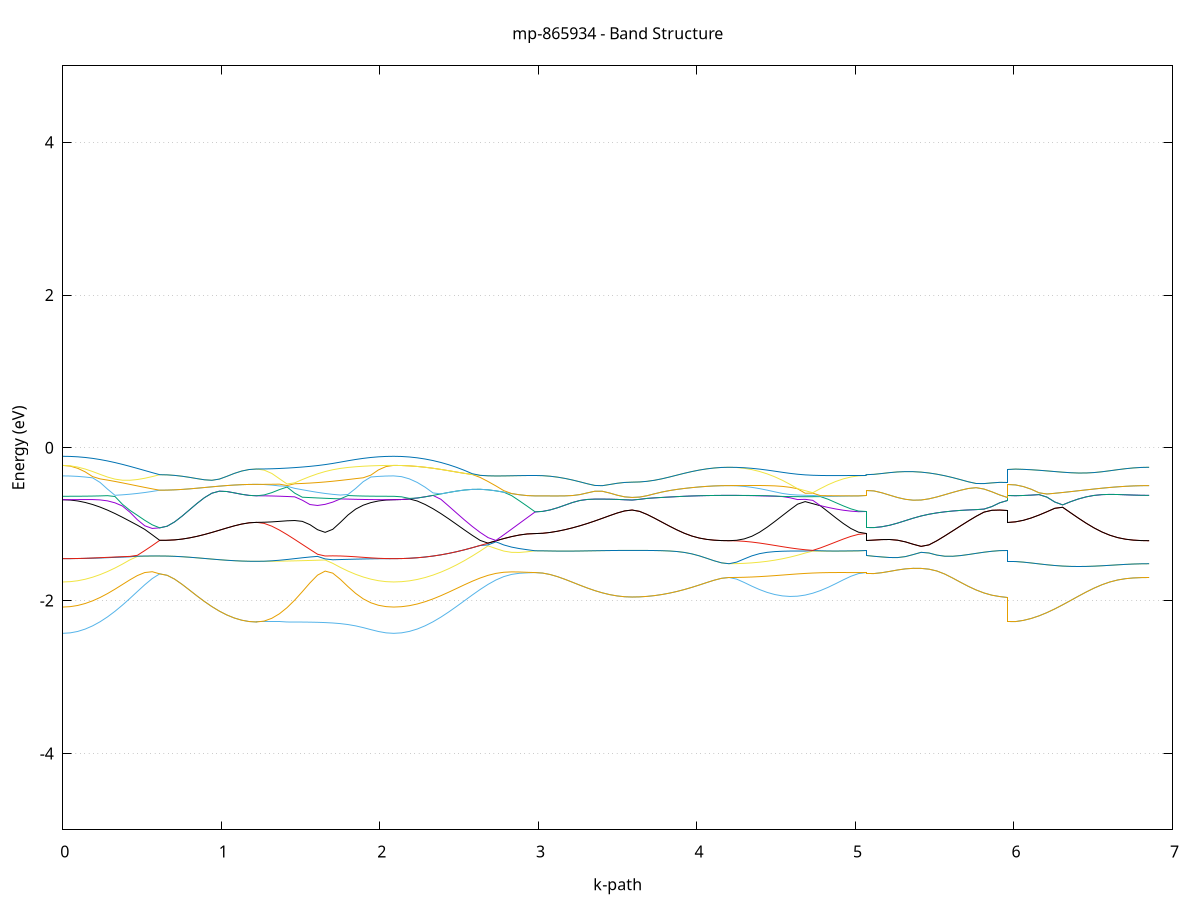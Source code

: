 set title 'mp-865934 - Band Structure'
set xlabel 'k-path'
set ylabel 'Energy (eV)'
set grid y
set yrange [-5:5]
set terminal png size 800,600
set output 'mp-865934_bands_gnuplot.png'
plot '-' using 1:2 with lines notitle, '-' using 1:2 with lines notitle, '-' using 1:2 with lines notitle, '-' using 1:2 with lines notitle, '-' using 1:2 with lines notitle, '-' using 1:2 with lines notitle, '-' using 1:2 with lines notitle, '-' using 1:2 with lines notitle, '-' using 1:2 with lines notitle, '-' using 1:2 with lines notitle, '-' using 1:2 with lines notitle, '-' using 1:2 with lines notitle, '-' using 1:2 with lines notitle, '-' using 1:2 with lines notitle, '-' using 1:2 with lines notitle, '-' using 1:2 with lines notitle, '-' using 1:2 with lines notitle, '-' using 1:2 with lines notitle, '-' using 1:2 with lines notitle, '-' using 1:2 with lines notitle, '-' using 1:2 with lines notitle, '-' using 1:2 with lines notitle, '-' using 1:2 with lines notitle, '-' using 1:2 with lines notitle, '-' using 1:2 with lines notitle, '-' using 1:2 with lines notitle, '-' using 1:2 with lines notitle, '-' using 1:2 with lines notitle, '-' using 1:2 with lines notitle, '-' using 1:2 with lines notitle, '-' using 1:2 with lines notitle, '-' using 1:2 with lines notitle, '-' using 1:2 with lines notitle, '-' using 1:2 with lines notitle, '-' using 1:2 with lines notitle, '-' using 1:2 with lines notitle, '-' using 1:2 with lines notitle, '-' using 1:2 with lines notitle, '-' using 1:2 with lines notitle, '-' using 1:2 with lines notitle, '-' using 1:2 with lines notitle, '-' using 1:2 with lines notitle, '-' using 1:2 with lines notitle, '-' using 1:2 with lines notitle, '-' using 1:2 with lines notitle, '-' using 1:2 with lines notitle, '-' using 1:2 with lines notitle, '-' using 1:2 with lines notitle
0.000000 -20.113517
0.047025 -20.112217
0.094051 -20.108517
0.141076 -20.102117
0.188102 -20.093517
0.235127 -20.082217
0.282153 -20.068617
0.329178 -20.052617
0.376204 -20.034417
0.423229 -20.014417
0.470255 -19.992317
0.517280 -19.968617
0.564306 -19.943617
0.611331 -19.918117
0.611331 -19.918117
0.658357 -19.928617
0.705382 -19.951817
0.752408 -19.978817
0.799433 -20.006117
0.846459 -20.032017
0.893484 -20.056017
0.940510 -20.077417
0.987535 -20.096017
1.034561 -20.111517
1.081586 -20.123717
1.128611 -20.132517
1.175637 -20.137817
1.222662 -20.139517
1.222662 -20.139517
1.270693 -20.139417
1.318724 -20.138717
1.366755 -20.137917
1.414785 -20.136517
1.462816 -20.135017
1.510847 -20.133217
1.558877 -20.131117
1.606908 -20.128917
1.654939 -20.126717
1.702970 -20.124517
1.751000 -20.122317
1.799031 -20.120117
1.847062 -20.118317
1.895092 -20.116717
1.943123 -20.115417
1.991154 -20.114417
2.039185 -20.113717
2.087215 -20.113517
2.087215 -20.113517
2.136811 -20.111117
2.186406 -20.103717
2.236002 -20.091717
2.285597 -20.075217
2.335193 -20.054517
2.384788 -20.030417
2.434383 -20.002917
2.483979 -19.973217
2.533574 -19.962717
2.583170 -20.010817
2.632765 -20.056117
2.682361 -20.096817
2.731956 -20.132117
2.781552 -20.160917
2.831147 -20.182417
2.880743 -20.196617
2.930338 -20.202617
2.979933 -20.200317
2.979933 -20.200317
3.026959 -20.204417
3.073984 -20.216017
3.121010 -20.233117
3.168035 -20.253817
3.215061 -20.275917
3.262086 -20.297917
3.309112 -20.318517
3.356137 -20.337017
3.403163 -20.352917
3.450188 -20.365617
3.497214 -20.374917
3.544239 -20.380517
3.591265 -20.382217
3.591265 -20.382217
3.638290 -20.380417
3.685316 -20.374517
3.732341 -20.364817
3.779367 -20.351417
3.826392 -20.334717
3.873418 -20.315217
3.920443 -20.293217
3.967468 -20.269617
4.014494 -20.245717
4.061519 -20.223117
4.108545 -20.203817
4.155570 -20.190617
4.202596 -20.186017
4.202596 -20.186017
4.250627 -20.195417
4.298657 -20.220317
4.346688 -20.253017
4.394719 -20.287317
4.442749 -20.318917
4.490780 -20.345417
4.538811 -20.365317
4.586842 -20.377717
4.634872 -20.382217
4.682903 -20.378717
4.730934 -20.367317
4.778964 -20.348717
4.826995 -20.323517
4.875026 -20.293717
4.923057 -20.261617
4.971087 -20.231417
5.019118 -20.208817
5.067149 -20.200317
5.067149 -19.918117
5.116744 -19.917717
5.166340 -19.917817
5.215935 -19.923117
5.265531 -19.939017
5.315126 -19.966217
5.364721 -20.001817
5.414317 -20.042917
5.463912 -20.087017
5.513508 -20.132417
5.563103 -20.177417
5.612699 -20.220317
5.662294 -20.260017
5.711890 -20.295517
5.761485 -20.325717
5.811080 -20.350117
5.860676 -20.367817
5.910271 -20.378717
5.959867 -20.382217
5.959867 -20.139517
6.009462 -20.137017
6.059058 -20.129717
6.108653 -20.117517
6.158249 -20.100817
6.207844 -20.080017
6.257440 -20.055517
6.307035 -20.027817
6.356630 -19.997917
6.406226 -19.966117
6.455821 -19.942617
6.505417 -19.994517
6.555012 -20.042217
6.604608 -20.084217
6.654203 -20.119817
6.703799 -20.148317
6.753394 -20.169117
6.802989 -20.181617
6.852585 -20.186017
e
0.000000 -20.113517
0.047025 -20.111517
0.094051 -20.105617
0.141076 -20.095817
0.188102 -20.082317
0.235127 -20.065117
0.282153 -20.044417
0.329178 -20.020217
0.376204 -19.993117
0.423229 -19.963217
0.470255 -19.931517
0.517280 -19.901417
0.564306 -19.895817
0.611331 -19.918117
0.611331 -19.918117
0.658357 -19.928617
0.705382 -19.951817
0.752408 -19.978817
0.799433 -20.006117
0.846459 -20.032017
0.893484 -20.056017
0.940510 -20.077417
0.987535 -20.096017
1.034561 -20.111517
1.081586 -20.123717
1.128611 -20.132517
1.175637 -20.137817
1.222662 -20.139517
1.222662 -20.139517
1.270693 -20.136017
1.318724 -20.125517
1.366755 -20.108317
1.414785 -20.084617
1.462816 -20.055017
1.510847 -20.020217
1.558877 -19.980917
1.606908 -19.938917
1.654939 -19.898717
1.702970 -19.908917
1.751000 -19.951017
1.799031 -19.991317
1.847062 -20.027117
1.895092 -20.057517
1.943123 -20.081717
1.991154 -20.099317
2.039185 -20.109917
2.087215 -20.113517
2.087215 -20.113517
2.136811 -20.111117
2.186406 -20.103717
2.236002 -20.091717
2.285597 -20.075217
2.335193 -20.054517
2.384788 -20.030417
2.434383 -20.002917
2.483979 -19.973217
2.533574 -19.941717
2.583170 -19.909517
2.632765 -19.963217
2.682361 -20.017317
2.731956 -20.065917
2.781552 -20.108117
2.831147 -20.143017
2.880743 -20.170417
2.930338 -20.189517
2.979933 -20.200317
2.979933 -20.200317
3.026959 -20.204417
3.073984 -20.216017
3.121010 -20.233117
3.168035 -20.253817
3.215061 -20.275917
3.262086 -20.297917
3.309112 -20.318517
3.356137 -20.337017
3.403163 -20.352917
3.450188 -20.365617
3.497214 -20.374917
3.544239 -20.380517
3.591265 -20.382217
3.591265 -20.382217
3.638290 -20.380417
3.685316 -20.374517
3.732341 -20.364817
3.779367 -20.351417
3.826392 -20.334717
3.873418 -20.315217
3.920443 -20.293217
3.967468 -20.269617
4.014494 -20.245717
4.061519 -20.223117
4.108545 -20.203817
4.155570 -20.190617
4.202596 -20.186017
4.202596 -20.186017
4.250627 -20.186017
4.298657 -20.186417
4.346688 -20.186817
4.394719 -20.187617
4.442749 -20.188517
4.490780 -20.189517
4.538811 -20.190717
4.586842 -20.191917
4.634872 -20.193217
4.682903 -20.194317
4.730934 -20.195617
4.778964 -20.196817
4.826995 -20.197717
4.875026 -20.198617
4.923057 -20.199217
4.971087 -20.199817
5.019118 -20.200217
5.067149 -20.200317
5.067149 -19.918117
5.116744 -19.917717
5.166340 -19.917817
5.215935 -19.923117
5.265531 -19.939017
5.315126 -19.966217
5.364721 -20.001817
5.414317 -20.042917
5.463912 -20.087017
5.513508 -20.132417
5.563103 -20.177417
5.612699 -20.220317
5.662294 -20.260017
5.711890 -20.295517
5.761485 -20.325717
5.811080 -20.350117
5.860676 -20.367817
5.910271 -20.378717
5.959867 -20.382217
5.959867 -20.139517
6.009462 -20.137017
6.059058 -20.129717
6.108653 -20.117517
6.158249 -20.100817
6.207844 -20.080017
6.257440 -20.055517
6.307035 -20.027817
6.356630 -19.997917
6.406226 -19.966117
6.455821 -19.942617
6.505417 -19.994517
6.555012 -20.042217
6.604608 -20.084217
6.654203 -20.119817
6.703799 -20.148317
6.753394 -20.169117
6.802989 -20.181617
6.852585 -20.186017
e
0.000000 -19.648717
0.047025 -19.650717
0.094051 -19.657617
0.141076 -19.668617
0.188102 -19.683817
0.235127 -19.702417
0.282153 -19.723817
0.329178 -19.747717
0.376204 -19.773217
0.423229 -19.800117
0.470255 -19.826917
0.517280 -19.850417
0.564306 -19.847317
0.611331 -19.814217
0.611331 -19.814217
0.658357 -19.803117
0.705382 -19.777417
0.752408 -19.746417
0.799433 -19.714117
0.846459 -19.682117
0.893484 -19.651517
0.940510 -19.623017
0.987535 -19.597617
1.034561 -19.575817
1.081586 -19.558117
1.128611 -19.545117
1.175637 -19.537117
1.222662 -19.534517
1.222662 -19.534517
1.270693 -19.540017
1.318724 -19.556317
1.366755 -19.582617
1.414785 -19.617017
1.462816 -19.658317
1.510847 -19.704417
1.558877 -19.753217
1.606908 -19.802617
1.654939 -19.847417
1.702970 -19.839617
1.751000 -19.798017
1.799031 -19.757417
1.847062 -19.721917
1.895092 -19.693317
1.943123 -19.672317
1.991154 -19.658617
2.039185 -19.650917
2.087215 -19.648717
2.087215 -19.648717
2.136811 -19.653917
2.186406 -19.669317
2.236002 -19.694617
2.285597 -19.728317
2.335193 -19.768617
2.384788 -19.813917
2.434383 -19.862517
2.483979 -19.912717
2.533574 -19.941717
2.583170 -19.909517
2.632765 -19.877517
2.682361 -19.846717
2.731956 -19.818417
2.781552 -19.793217
2.831147 -19.772417
2.880743 -19.757017
2.930338 -19.747517
2.979933 -19.744417
2.979933 -19.744417
3.026959 -19.738617
3.073984 -19.722217
3.121010 -19.697217
3.168035 -19.666517
3.215061 -19.632317
3.262086 -19.596917
3.309112 -19.562017
3.356137 -19.529217
3.403163 -19.500017
3.450188 -19.476017
3.497214 -19.458017
3.544239 -19.446817
3.591265 -19.442917
3.591265 -19.442917
3.638290 -19.447017
3.685316 -19.459017
3.732341 -19.478017
3.779367 -19.503517
3.826392 -19.534217
3.873418 -19.568917
3.920443 -19.606117
3.967468 -19.644017
4.014494 -19.680917
4.061519 -19.714417
4.108545 -19.741617
4.155570 -19.759717
4.202596 -19.766217
4.202596 -19.766217
4.250627 -19.766017
4.298657 -19.765617
4.346688 -19.764717
4.394719 -19.763717
4.442749 -19.762317
4.490780 -19.760817
4.538811 -19.758917
4.586842 -19.757117
4.634872 -19.755217
4.682903 -19.753217
4.730934 -19.751417
4.778964 -19.749617
4.826995 -19.748017
4.875026 -19.746617
4.923057 -19.745617
4.971087 -19.744917
5.019118 -19.744517
5.067149 -19.744417
5.067149 -19.814217
5.116744 -19.816517
5.166340 -19.821317
5.215935 -19.824017
5.265531 -19.818317
5.315126 -19.802617
5.364721 -19.779017
5.414317 -19.749817
5.463912 -19.716617
5.513508 -19.680817
5.563103 -19.643417
5.612699 -19.605617
5.662294 -19.568917
5.711890 -19.534517
5.761485 -19.503817
5.811080 -19.478417
5.860676 -19.459117
5.910271 -19.447117
5.959867 -19.442917
5.959867 -19.534517
6.009462 -19.540417
6.059058 -19.557917
6.108653 -19.586017
6.158249 -19.623517
6.207844 -19.668817
6.257440 -19.719617
6.307035 -19.774417
6.356630 -19.831117
6.406226 -19.887717
6.455821 -19.933417
6.505417 -19.901017
6.555012 -19.870017
6.604608 -19.841217
6.654203 -19.815917
6.703799 -19.795017
6.753394 -19.779317
6.802989 -19.769417
6.852585 -19.766217
e
0.000000 -19.453417
0.047025 -19.456417
0.094051 -19.465417
0.141076 -19.480117
0.188102 -19.500217
0.235127 -19.525217
0.282153 -19.554217
0.329178 -19.586617
0.376204 -19.621817
0.423229 -19.659117
0.470255 -19.697717
0.517280 -19.737017
0.564306 -19.776417
0.611331 -19.814217
0.611331 -19.814217
0.658357 -19.803117
0.705382 -19.777417
0.752408 -19.746417
0.799433 -19.714117
0.846459 -19.682117
0.893484 -19.651517
0.940510 -19.623017
0.987535 -19.597617
1.034561 -19.575817
1.081586 -19.558117
1.128611 -19.545117
1.175637 -19.537117
1.222662 -19.534517
1.222662 -19.534517
1.270693 -19.534517
1.318724 -19.534417
1.366755 -19.534517
1.414785 -19.534417
1.462816 -19.534117
1.510847 -19.533717
1.558877 -19.532817
1.606908 -19.531417
1.654939 -19.529117
1.702970 -19.525617
1.751000 -19.520517
1.799031 -19.513117
1.847062 -19.503217
1.895092 -19.490817
1.943123 -19.477417
1.991154 -19.465017
2.039185 -19.456517
2.087215 -19.453417
2.087215 -19.453417
2.136811 -19.460017
2.186406 -19.479317
2.236002 -19.510417
2.285597 -19.551817
2.335193 -19.601817
2.384788 -19.658117
2.434383 -19.718317
2.483979 -19.780917
2.533574 -19.843817
2.583170 -19.905217
2.632765 -19.877517
2.682361 -19.846717
2.731956 -19.818417
2.781552 -19.793217
2.831147 -19.772417
2.880743 -19.757017
2.930338 -19.747517
2.979933 -19.744417
2.979933 -19.744417
3.026959 -19.738617
3.073984 -19.722217
3.121010 -19.697217
3.168035 -19.666517
3.215061 -19.632317
3.262086 -19.596917
3.309112 -19.562017
3.356137 -19.529217
3.403163 -19.500017
3.450188 -19.476017
3.497214 -19.458017
3.544239 -19.446817
3.591265 -19.442917
3.591265 -19.442917
3.638290 -19.447017
3.685316 -19.459017
3.732341 -19.478017
3.779367 -19.503517
3.826392 -19.534217
3.873418 -19.568917
3.920443 -19.606117
3.967468 -19.644017
4.014494 -19.680917
4.061519 -19.714417
4.108545 -19.741617
4.155570 -19.759717
4.202596 -19.766217
4.202596 -19.766217
4.250627 -19.753117
4.298657 -19.718317
4.346688 -19.669917
4.394719 -19.615917
4.442749 -19.562617
4.490780 -19.515017
4.538811 -19.477217
4.586842 -19.452517
4.634872 -19.443217
4.682903 -19.450017
4.730934 -19.472117
4.778964 -19.507517
4.826995 -19.552417
4.875026 -19.603117
4.923057 -19.654317
4.971087 -19.699917
5.019118 -19.732417
5.067149 -19.744417
5.067149 -19.814217
5.116744 -19.816517
5.166340 -19.821317
5.215935 -19.824017
5.265531 -19.818317
5.315126 -19.802617
5.364721 -19.779017
5.414317 -19.749817
5.463912 -19.716617
5.513508 -19.680817
5.563103 -19.643417
5.612699 -19.605617
5.662294 -19.568917
5.711890 -19.534517
5.761485 -19.503817
5.811080 -19.478417
5.860676 -19.459117
5.910271 -19.447117
5.959867 -19.442917
5.959867 -19.534517
6.009462 -19.540417
6.059058 -19.557917
6.108653 -19.586017
6.158249 -19.623517
6.207844 -19.668817
6.257440 -19.719617
6.307035 -19.774417
6.356630 -19.831117
6.406226 -19.887717
6.455821 -19.933417
6.505417 -19.901017
6.555012 -19.870017
6.604608 -19.841217
6.654203 -19.815917
6.703799 -19.795017
6.753394 -19.779317
6.802989 -19.769417
6.852585 -19.766217
e
0.000000 -16.546517
0.047025 -16.542417
0.094051 -16.530417
0.141076 -16.510617
0.188102 -16.483717
0.235127 -16.450117
0.282153 -16.428117
0.329178 -16.423917
0.376204 -16.419217
0.423229 -16.414217
0.470255 -16.408817
0.517280 -16.403117
0.564306 -16.397317
0.611331 -16.391417
0.611331 -16.391417
0.658357 -16.391417
0.705382 -16.391417
0.752408 -16.391317
0.799433 -16.391317
0.846459 -16.391217
0.893484 -16.391217
0.940510 -16.396817
0.987535 -16.434517
1.034561 -16.466517
1.081586 -16.492317
1.128611 -16.511217
1.175637 -16.522717
1.222662 -16.526617
1.222662 -16.526617
1.270693 -16.526717
1.318724 -16.527217
1.366755 -16.527917
1.414785 -16.528917
1.462816 -16.530217
1.510847 -16.531617
1.558877 -16.533217
1.606908 -16.534917
1.654939 -16.536617
1.702970 -16.538317
1.751000 -16.540017
1.799031 -16.541517
1.847062 -16.543017
1.895092 -16.544217
1.943123 -16.545217
1.991154 -16.545917
2.039185 -16.546317
2.087215 -16.546517
2.087215 -16.546517
2.136811 -16.546417
2.186406 -16.546217
2.236002 -16.546017
2.285597 -16.545717
2.335193 -16.545617
2.384788 -16.545817
2.434383 -16.546517
2.483979 -16.547917
2.533574 -16.550217
2.583170 -16.553617
2.632765 -16.558117
2.682361 -16.563617
2.731956 -16.570017
2.781552 -16.576817
2.831147 -16.583317
2.880743 -16.588717
2.930338 -16.592417
2.979933 -16.593617
2.979933 -16.593617
3.026959 -16.593717
3.073984 -16.593817
3.121010 -16.594117
3.168035 -16.594617
3.215061 -16.595217
3.262086 -16.596117
3.309112 -16.597717
3.356137 -16.600517
3.403163 -16.606517
3.450188 -16.619017
3.497214 -16.636217
3.544239 -16.649517
3.591265 -16.654317
3.591265 -16.654317
3.638290 -16.649417
3.685316 -16.636017
3.732341 -16.619117
3.779367 -16.607317
3.826392 -16.602317
3.873418 -16.600417
3.920443 -16.599617
3.967468 -16.599417
4.014494 -16.599517
4.061519 -16.599617
4.108545 -16.599817
4.155570 -16.599917
4.202596 -16.599917
4.202596 -16.599917
4.250627 -16.599917
4.298657 -16.599817
4.346688 -16.599617
4.394719 -16.599417
4.442749 -16.599117
4.490780 -16.598717
4.538811 -16.598217
4.586842 -16.627317
4.634872 -16.640017
4.682903 -16.628617
4.730934 -16.596117
4.778964 -16.595517
4.826995 -16.595017
4.875026 -16.594517
4.923057 -16.594217
4.971087 -16.593917
5.019118 -16.593717
5.067149 -16.593617
5.067149 -16.391417
5.116744 -16.400917
5.166340 -16.424517
5.215935 -16.454117
5.265531 -16.484217
5.315126 -16.512517
5.364721 -16.537717
5.414317 -16.559617
5.463912 -16.578217
5.513508 -16.593717
5.563103 -16.606517
5.612699 -16.617017
5.662294 -16.625517
5.711890 -16.632617
5.761485 -16.638617
5.811080 -16.644117
5.860676 -16.649017
5.910271 -16.652817
5.959867 -16.654317
5.959867 -16.526617
6.009462 -16.526617
6.059058 -16.526617
6.108653 -16.526817
6.158249 -16.527117
6.207844 -16.527817
6.257440 -16.529117
6.307035 -16.531117
6.356630 -16.534017
6.406226 -16.538217
6.455821 -16.543817
6.505417 -16.550717
6.555012 -16.558917
6.604608 -16.568117
6.654203 -16.577517
6.703799 -16.586317
6.753394 -16.593517
6.802989 -16.598317
6.852585 -16.599917
e
0.000000 -16.546517
0.047025 -16.542417
0.094051 -16.530317
0.141076 -16.510417
0.188102 -16.483217
0.235127 -16.449517
0.282153 -16.410817
0.329178 -16.366617
0.376204 -16.363617
0.423229 -16.368717
0.470255 -16.374117
0.517280 -16.379717
0.564306 -16.385517
0.611331 -16.391417
0.611331 -16.391417
0.658357 -16.391417
0.705382 -16.391417
0.752408 -16.391317
0.799433 -16.391317
0.846459 -16.391217
0.893484 -16.391217
0.940510 -16.396817
0.987535 -16.434517
1.034561 -16.466517
1.081586 -16.492317
1.128611 -16.511217
1.175637 -16.522717
1.222662 -16.526617
1.222662 -16.526617
1.270693 -16.518417
1.318724 -16.494217
1.366755 -16.455217
1.414785 -16.403517
1.462816 -16.399817
1.510847 -16.403417
1.558877 -16.407317
1.606908 -16.411517
1.654939 -16.415817
1.702970 -16.420117
1.751000 -16.424217
1.799031 -16.428117
1.847062 -16.431617
1.895092 -16.434717
1.943123 -16.474217
1.991154 -16.513717
2.039185 -16.538217
2.087215 -16.546517
2.087215 -16.546517
2.136811 -16.546417
2.186406 -16.546217
2.236002 -16.546017
2.285597 -16.545717
2.335193 -16.545617
2.384788 -16.545817
2.434383 -16.546517
2.483979 -16.547917
2.533574 -16.550217
2.583170 -16.553617
2.632765 -16.558117
2.682361 -16.563617
2.731956 -16.570017
2.781552 -16.576817
2.831147 -16.583317
2.880743 -16.588717
2.930338 -16.592417
2.979933 -16.593617
2.979933 -16.593617
3.026959 -16.593717
3.073984 -16.593817
3.121010 -16.594117
3.168035 -16.594617
3.215061 -16.595217
3.262086 -16.596117
3.309112 -16.597717
3.356137 -16.600517
3.403163 -16.606517
3.450188 -16.619017
3.497214 -16.636217
3.544239 -16.649517
3.591265 -16.654317
3.591265 -16.654317
3.638290 -16.649417
3.685316 -16.636017
3.732341 -16.619117
3.779367 -16.607317
3.826392 -16.602317
3.873418 -16.600417
3.920443 -16.599617
3.967468 -16.599417
4.014494 -16.599517
4.061519 -16.599617
4.108545 -16.599817
4.155570 -16.599917
4.202596 -16.599917
4.202596 -16.599917
4.250627 -16.599917
4.298657 -16.599817
4.346688 -16.599517
4.394719 -16.599217
4.442749 -16.598817
4.490780 -16.598417
4.538811 -16.597917
4.586842 -16.597817
4.634872 -16.597217
4.682903 -16.596717
4.730934 -16.595717
4.778964 -16.595217
4.826995 -16.594717
4.875026 -16.594417
4.923057 -16.594117
4.971087 -16.593817
5.019118 -16.593717
5.067149 -16.593617
5.067149 -16.391417
5.116744 -16.400917
5.166340 -16.424517
5.215935 -16.454117
5.265531 -16.484217
5.315126 -16.512517
5.364721 -16.537717
5.414317 -16.559617
5.463912 -16.578217
5.513508 -16.593717
5.563103 -16.606517
5.612699 -16.617017
5.662294 -16.625517
5.711890 -16.632617
5.761485 -16.638617
5.811080 -16.644117
5.860676 -16.649017
5.910271 -16.652817
5.959867 -16.654317
5.959867 -16.526617
6.009462 -16.526617
6.059058 -16.526617
6.108653 -16.526817
6.158249 -16.527117
6.207844 -16.527817
6.257440 -16.529117
6.307035 -16.531117
6.356630 -16.534017
6.406226 -16.538217
6.455821 -16.543817
6.505417 -16.550717
6.555012 -16.558917
6.604608 -16.568117
6.654203 -16.577517
6.703799 -16.586317
6.753394 -16.593517
6.802989 -16.598317
6.852585 -16.599917
e
0.000000 -16.440417
0.047025 -16.440017
0.094051 -16.439017
0.141076 -16.437217
0.188102 -16.434817
0.235127 -16.431717
0.282153 -16.410017
0.329178 -16.365817
0.376204 -16.318717
0.423229 -16.268617
0.470255 -16.218117
0.517280 -16.170617
0.564306 -16.132717
0.611331 -16.116917
0.611331 -16.116917
0.658357 -16.131617
0.705382 -16.167417
0.752408 -16.212717
0.799433 -16.260917
0.846459 -16.308817
0.893484 -16.354617
0.940510 -16.391117
0.987535 -16.391117
1.034561 -16.391017
1.081586 -16.391017
1.128611 -16.390917
1.175637 -16.390917
1.222662 -16.390917
1.222662 -16.390917
1.270693 -16.391317
1.318724 -16.392417
1.366755 -16.394217
1.414785 -16.396717
1.462816 -16.382317
1.510847 -16.378917
1.558877 -16.375117
1.606908 -16.371017
1.654939 -16.366817
1.702970 -16.362617
1.751000 -16.358617
1.799031 -16.354717
1.847062 -16.358917
1.895092 -16.421717
1.943123 -16.437117
1.991154 -16.438917
2.039185 -16.440017
2.087215 -16.440417
2.087215 -16.440417
2.136811 -16.434217
2.186406 -16.415817
2.236002 -16.386317
2.285597 -16.347217
2.335193 -16.300217
2.384788 -16.247417
2.434383 -16.190817
2.483979 -16.132417
2.533574 -16.074017
2.583170 -16.017117
2.632765 -15.963317
2.682361 -15.939317
2.731956 -15.976817
2.781552 -16.008417
2.831147 -16.033417
2.880743 -16.051317
2.930338 -16.062117
2.979933 -16.065717
2.979933 -16.065717
3.026959 -16.084817
3.073984 -16.132217
3.121010 -16.193217
3.168035 -16.259117
3.215061 -16.325517
3.262086 -16.389317
3.309112 -16.448217
3.356137 -16.499817
3.403163 -16.540717
3.450188 -16.566117
3.497214 -16.577017
3.544239 -16.580917
3.591265 -16.581917
3.591265 -16.581917
3.638290 -16.580917
3.685316 -16.577117
3.732341 -16.565917
3.779367 -16.539617
3.826392 -16.497617
3.873418 -16.445017
3.920443 -16.385217
3.967468 -16.320517
4.014494 -16.253217
4.061519 -16.186317
4.108545 -16.124217
4.155570 -16.075717
4.202596 -16.056017
4.202596 -16.056017
4.250627 -16.094717
4.298657 -16.178917
4.346688 -16.275717
4.394719 -16.371617
4.442749 -16.459517
4.490780 -16.534117
4.538811 -16.591217
4.586842 -16.597317
4.634872 -16.596817
4.682903 -16.596217
4.730934 -16.593817
4.778964 -16.537917
4.826995 -16.464217
4.875026 -16.377317
4.923057 -16.282217
4.971087 -16.186417
5.019118 -16.103417
5.067149 -16.065717
5.067149 -16.116917
5.116744 -16.102617
5.166340 -16.064617
5.215935 -16.012117
5.265531 -15.976117
5.315126 -16.014617
5.364721 -16.061117
5.414317 -16.113217
5.463912 -16.169617
5.513508 -16.228717
5.563103 -16.288717
5.612699 -16.347917
5.662294 -16.404217
5.711890 -16.455717
5.761485 -16.500417
5.811080 -16.536317
5.860676 -16.562017
5.910271 -16.577017
5.959867 -16.581917
5.959867 -16.390917
6.009462 -16.385117
6.059058 -16.368017
6.108653 -16.340517
6.158249 -16.303917
6.207844 -16.259817
6.257440 -16.210217
6.307035 -16.157017
6.356630 -16.102017
6.406226 -16.046917
6.455821 -15.993317
6.505417 -15.942717
6.555012 -15.939017
6.604608 -15.974217
6.654203 -16.003617
6.703799 -16.026617
6.753394 -16.043017
6.802989 -16.052817
6.852585 -16.056017
e
0.000000 -16.342617
0.047025 -16.342917
0.094051 -16.344017
0.141076 -16.345717
0.188102 -16.348117
0.235127 -16.351217
0.282153 -16.354817
0.329178 -16.359017
0.376204 -16.317917
0.423229 -16.267817
0.470255 -16.217417
0.517280 -16.170117
0.564306 -16.132417
0.611331 -16.116917
0.611331 -16.116917
0.658357 -16.131617
0.705382 -16.167417
0.752408 -16.212717
0.799433 -16.260917
0.846459 -16.308817
0.893484 -16.354617
0.940510 -16.391117
0.987535 -16.391117
1.034561 -16.391017
1.081586 -16.391017
1.128611 -16.390917
1.175637 -16.390917
1.222662 -16.390917
1.222662 -16.390917
1.270693 -16.390517
1.318724 -16.389417
1.366755 -16.387717
1.414785 -16.385317
1.462816 -16.341617
1.510847 -16.273017
1.558877 -16.202817
1.606908 -16.141717
1.654939 -16.117117
1.702970 -16.151717
1.751000 -16.216917
1.799031 -16.289017
1.847062 -16.351317
1.895092 -16.348317
1.943123 -16.345817
1.991154 -16.344017
2.039185 -16.342917
2.087215 -16.342617
2.087215 -16.342617
2.136811 -16.337217
2.186406 -16.321317
2.236002 -16.295717
2.285597 -16.261717
2.335193 -16.220617
2.384788 -16.174217
2.434383 -16.124217
2.483979 -16.072517
2.533574 -16.020617
2.583170 -15.970317
2.632765 -15.922917
2.682361 -15.939317
2.731956 -15.976817
2.781552 -16.008417
2.831147 -16.033417
2.880743 -16.051317
2.930338 -16.062117
2.979933 -16.065717
2.979933 -16.065717
3.026959 -16.084817
3.073984 -16.132217
3.121010 -16.193217
3.168035 -16.259117
3.215061 -16.325517
3.262086 -16.389317
3.309112 -16.448217
3.356137 -16.499817
3.403163 -16.540717
3.450188 -16.566117
3.497214 -16.577017
3.544239 -16.580917
3.591265 -16.581917
3.591265 -16.581917
3.638290 -16.580917
3.685316 -16.577117
3.732341 -16.565917
3.779367 -16.539617
3.826392 -16.497617
3.873418 -16.445017
3.920443 -16.385217
3.967468 -16.320517
4.014494 -16.253217
4.061519 -16.186317
4.108545 -16.124217
4.155570 -16.075717
4.202596 -16.056017
4.202596 -16.056017
4.250627 -16.056117
4.298657 -16.056317
4.346688 -16.056717
4.394719 -16.057217
4.442749 -16.057817
4.490780 -16.058517
4.538811 -16.059217
4.586842 -16.060117
4.634872 -16.060917
4.682903 -16.061717
4.730934 -16.062517
4.778964 -16.063317
4.826995 -16.064017
4.875026 -16.064617
4.923057 -16.065117
4.971087 -16.065417
5.019118 -16.065717
5.067149 -16.065717
5.067149 -16.116917
5.116744 -16.102617
5.166340 -16.064617
5.215935 -16.012117
5.265531 -15.976117
5.315126 -16.014617
5.364721 -16.061117
5.414317 -16.113217
5.463912 -16.169617
5.513508 -16.228717
5.563103 -16.288717
5.612699 -16.347917
5.662294 -16.404217
5.711890 -16.455717
5.761485 -16.500417
5.811080 -16.536317
5.860676 -16.562017
5.910271 -16.577017
5.959867 -16.581917
5.959867 -16.390917
6.009462 -16.385117
6.059058 -16.368017
6.108653 -16.340517
6.158249 -16.303917
6.207844 -16.259817
6.257440 -16.210217
6.307035 -16.157017
6.356630 -16.102017
6.406226 -16.046917
6.455821 -15.993317
6.505417 -15.942717
6.555012 -15.939017
6.604608 -15.974217
6.654203 -16.003617
6.703799 -16.026617
6.753394 -16.043017
6.802989 -16.052817
6.852585 -16.056017
e
0.000000 -15.520517
0.047025 -15.523817
0.094051 -15.533617
0.141076 -15.549817
0.188102 -15.572217
0.235127 -15.600317
0.282153 -15.633717
0.329178 -15.671817
0.376204 -15.713917
0.423229 -15.758717
0.470255 -15.804717
0.517280 -15.848917
0.564306 -15.884517
0.611331 -15.899417
0.611331 -15.899417
0.658357 -15.885317
0.705382 -15.851217
0.752408 -15.808717
0.799433 -15.764117
0.846459 -15.720417
0.893484 -15.679417
0.940510 -15.642217
0.987535 -15.609517
1.034561 -15.582017
1.081586 -15.560217
1.128611 -15.544317
1.175637 -15.534617
1.222662 -15.531417
1.222662 -15.531417
1.270693 -15.538217
1.318724 -15.558417
1.366755 -15.591317
1.414785 -15.635917
1.462816 -15.690317
1.510847 -15.752317
1.558877 -15.817217
1.606908 -15.875217
1.654939 -15.899217
1.702970 -15.866717
1.751000 -15.806017
1.799031 -15.740417
1.847062 -15.678617
1.895092 -15.624417
1.943123 -15.580117
1.991154 -15.547317
2.039185 -15.527217
2.087215 -15.520517
2.087215 -15.520517
2.136811 -15.524817
2.186406 -15.537617
2.236002 -15.558517
2.285597 -15.586817
2.335193 -15.621717
2.384788 -15.662217
2.434383 -15.706717
2.483979 -15.754117
2.533574 -15.802717
2.583170 -15.850817
2.632765 -15.896817
2.682361 -15.913917
2.731956 -15.869917
2.781552 -15.832217
2.831147 -15.801417
2.880743 -15.778417
2.930338 -15.763217
2.979933 -15.756317
2.979933 -15.756317
3.026959 -15.738617
3.073984 -15.695117
3.121010 -15.640517
3.168035 -15.582917
3.215061 -15.526717
3.262086 -15.473917
3.309112 -15.426117
3.356137 -15.384217
3.403163 -15.349017
3.450188 -15.321117
3.497214 -15.300817
3.544239 -15.288617
3.591265 -15.284417
3.591265 -15.284417
3.638290 -15.288517
3.685316 -15.300617
3.732341 -15.320717
3.779367 -15.348417
3.826392 -15.383217
3.873418 -15.424817
3.920443 -15.472417
3.967468 -15.525017
4.014494 -15.581217
4.061519 -15.638917
4.108545 -15.693917
4.155570 -15.738117
4.202596 -15.756317
4.202596 -15.756317
4.250627 -15.756217
4.298657 -15.756117
4.346688 -15.755917
4.394719 -15.755617
4.442749 -15.755317
4.490780 -15.755017
4.538811 -15.754817
4.586842 -15.754617
4.634872 -15.754617
4.682903 -15.754617
4.730934 -15.754817
4.778964 -15.755017
4.826995 -15.755317
4.875026 -15.755617
4.923057 -15.755917
4.971087 -15.756117
5.019118 -15.756317
5.067149 -15.756317
5.067149 -15.899417
5.116744 -15.904217
5.166340 -15.918517
5.215935 -15.941717
5.265531 -15.948117
5.315126 -15.883017
5.364721 -15.814217
5.414317 -15.744817
5.463912 -15.676417
5.513508 -15.610417
5.563103 -15.548017
5.612699 -15.490317
5.662294 -15.438317
5.711890 -15.392817
5.761485 -15.354617
5.811080 -15.324317
5.860676 -15.302317
5.910271 -15.288917
5.959867 -15.284417
5.959867 -15.531417
6.009462 -15.535617
6.059058 -15.548317
6.108653 -15.569017
6.158249 -15.597017
6.207844 -15.631417
6.257440 -15.671117
6.307035 -15.714917
6.356630 -15.761217
6.406226 -15.808317
6.455821 -15.854717
6.505417 -15.898717
6.555012 -15.896517
6.604608 -15.855517
6.654203 -15.820817
6.703799 -15.793017
6.753394 -15.772817
6.802989 -15.760417
6.852585 -15.756317
e
0.000000 -15.520517
0.047025 -15.523817
0.094051 -15.533617
0.141076 -15.549717
0.188102 -15.572017
0.235127 -15.600117
0.282153 -15.633517
0.329178 -15.671617
0.376204 -15.713617
0.423229 -15.758517
0.470255 -15.804617
0.517280 -15.848817
0.564306 -15.884517
0.611331 -15.899417
0.611331 -15.899417
0.658357 -15.885317
0.705382 -15.851217
0.752408 -15.808717
0.799433 -15.764117
0.846459 -15.720417
0.893484 -15.679417
0.940510 -15.642217
0.987535 -15.609517
1.034561 -15.582017
1.081586 -15.560217
1.128611 -15.544317
1.175637 -15.534617
1.222662 -15.531417
1.222662 -15.531417
1.270693 -15.531317
1.318724 -15.531117
1.366755 -15.530717
1.414785 -15.530217
1.462816 -15.529517
1.510847 -15.528717
1.558877 -15.527917
1.606908 -15.527017
1.654939 -15.526017
1.702970 -15.525117
1.751000 -15.524217
1.799031 -15.523317
1.847062 -15.522517
1.895092 -15.521817
1.943123 -15.521317
1.991154 -15.520817
2.039185 -15.520617
2.087215 -15.520517
2.087215 -15.520517
2.136811 -15.524817
2.186406 -15.537617
2.236002 -15.558517
2.285597 -15.586817
2.335193 -15.621717
2.384788 -15.662217
2.434383 -15.706717
2.483979 -15.754117
2.533574 -15.802717
2.583170 -15.850817
2.632765 -15.896817
2.682361 -15.879617
2.731956 -15.841517
2.781552 -15.809617
2.831147 -15.784617
2.880743 -15.767217
2.930338 -15.757617
2.979933 -15.756317
2.979933 -15.756317
3.026959 -15.738617
3.073984 -15.695117
3.121010 -15.640517
3.168035 -15.582917
3.215061 -15.526717
3.262086 -15.473917
3.309112 -15.426117
3.356137 -15.384217
3.403163 -15.349017
3.450188 -15.321117
3.497214 -15.300817
3.544239 -15.288617
3.591265 -15.284417
3.591265 -15.284417
3.638290 -15.288517
3.685316 -15.300617
3.732341 -15.320717
3.779367 -15.348417
3.826392 -15.383217
3.873418 -15.424817
3.920443 -15.472417
3.967468 -15.525017
4.014494 -15.581217
4.061519 -15.638917
4.108545 -15.693917
4.155570 -15.738117
4.202596 -15.756317
4.202596 -15.756317
4.250627 -15.720717
4.298657 -15.645317
4.346688 -15.562217
4.394719 -15.483817
4.442749 -15.415117
4.490780 -15.359317
4.538811 -15.318317
4.586842 -15.293217
4.634872 -15.285017
4.682903 -15.293717
4.730934 -15.319317
4.778964 -15.360817
4.826995 -15.416917
4.875026 -15.485817
4.923057 -15.564217
4.971087 -15.647017
5.019118 -15.721517
5.067149 -15.756317
5.067149 -15.899417
5.116744 -15.904217
5.166340 -15.918517
5.215935 -15.941717
5.265531 -15.948117
5.315126 -15.883017
5.364721 -15.814217
5.414317 -15.744817
5.463912 -15.676417
5.513508 -15.610417
5.563103 -15.548017
5.612699 -15.490317
5.662294 -15.438317
5.711890 -15.392817
5.761485 -15.354617
5.811080 -15.324317
5.860676 -15.302317
5.910271 -15.288917
5.959867 -15.284417
5.959867 -15.531417
6.009462 -15.535617
6.059058 -15.548317
6.108653 -15.569017
6.158249 -15.597017
6.207844 -15.631417
6.257440 -15.671117
6.307035 -15.714917
6.356630 -15.761217
6.406226 -15.808317
6.455821 -15.854717
6.505417 -15.898717
6.555012 -15.896517
6.604608 -15.855517
6.654203 -15.820817
6.703799 -15.793017
6.753394 -15.772817
6.802989 -15.760417
6.852585 -15.756317
e
0.000000 -2.428517
0.047025 -2.422217
0.094051 -2.403717
0.141076 -2.372917
0.188102 -2.330517
0.235127 -2.276917
0.282153 -2.213117
0.329178 -2.139917
0.376204 -2.058817
0.423229 -1.971817
0.470255 -1.881517
0.517280 -1.792317
0.564306 -1.711317
0.611331 -1.649817
0.611331 -1.649817
0.658357 -1.668817
0.705382 -1.718817
0.752408 -1.786917
0.799433 -1.862317
0.846459 -1.938617
0.893484 -2.011517
0.940510 -2.078517
0.987535 -2.137717
1.034561 -2.187717
1.081586 -2.227517
1.128611 -2.256417
1.175637 -2.274017
1.222662 -2.279917
1.222662 -2.279917
1.270693 -2.279917
1.318724 -2.279917
1.366755 -2.279917
1.414785 -2.280017
1.462816 -2.280317
1.510847 -2.280917
1.558877 -2.282117
1.606908 -2.284217
1.654939 -2.287617
1.702970 -2.293017
1.751000 -2.301217
1.799031 -2.313417
1.847062 -2.330717
1.895092 -2.353517
1.943123 -2.379717
1.991154 -2.404417
2.039185 -2.422117
2.087215 -2.428517
2.087215 -2.428517
2.136811 -2.422117
2.186406 -2.403117
2.236002 -2.372017
2.285597 -2.329717
2.335193 -2.277417
2.384788 -2.216517
2.434383 -2.148817
2.483979 -2.076417
2.533574 -2.001517
2.583170 -1.926517
2.632765 -1.854317
2.682361 -1.787817
2.731956 -1.730417
2.781552 -1.686017
2.831147 -1.656917
2.880743 -1.642217
2.930338 -1.636317
2.979933 -1.633117
2.979933 -1.633117
3.026959 -1.639617
3.073984 -1.658317
3.121010 -1.686617
3.168035 -1.721417
3.215061 -1.759617
3.262086 -1.798317
3.309112 -1.835317
3.356137 -1.869117
3.403163 -1.898117
3.450188 -1.921717
3.497214 -1.938917
3.544239 -1.949517
3.591265 -1.953017
3.591265 -1.953017
3.638290 -1.951017
3.685316 -1.944817
3.732341 -1.934617
3.779367 -1.920417
3.826392 -1.902317
3.873418 -1.880517
3.920443 -1.855217
3.967468 -1.826917
4.014494 -1.796117
4.061519 -1.764017
4.108545 -1.733017
4.155570 -1.707917
4.202596 -1.697517
4.202596 -1.697517
4.250627 -1.718517
4.298657 -1.762917
4.346688 -1.811017
4.394719 -1.855217
4.442749 -1.892217
4.490780 -1.920217
4.538811 -1.938217
4.586842 -1.945617
4.634872 -1.942117
4.682903 -1.927717
4.730934 -1.903117
4.778964 -1.868917
4.826995 -1.826817
4.875026 -1.778817
4.923057 -1.728617
4.971087 -1.681617
5.019118 -1.646517
5.067149 -1.633117
5.067149 -1.649817
5.116744 -1.645817
5.166340 -1.634417
5.215935 -1.617517
5.265531 -1.599017
5.315126 -1.584417
5.364721 -1.577417
5.414317 -1.578417
5.463912 -1.588517
5.513508 -1.612117
5.563103 -1.652117
5.612699 -1.703817
5.662294 -1.759417
5.711890 -1.813117
5.761485 -1.860817
5.811080 -1.900017
5.860676 -1.929117
5.910271 -1.947017
5.959867 -1.953017
5.959867 -2.279917
6.009462 -2.274717
6.059058 -2.259117
6.108653 -2.233817
6.158249 -2.199517
6.207844 -2.157317
6.257440 -2.108717
6.307035 -2.055317
6.356630 -1.999217
6.406226 -1.942417
6.455821 -1.887317
6.505417 -1.836517
6.555012 -1.792217
6.604608 -1.756317
6.654203 -1.730017
6.703799 -1.712917
6.753394 -1.703317
6.802989 -1.698817
6.852585 -1.697517
e
0.000000 -2.084417
0.047025 -2.079117
0.094051 -2.063617
0.141076 -2.038117
0.188102 -2.003017
0.235127 -1.959317
0.282153 -1.907917
0.329178 -1.850517
0.376204 -1.789317
0.423229 -1.728017
0.470255 -1.672417
0.517280 -1.632517
0.564306 -1.621817
0.611331 -1.649817
0.611331 -1.649817
0.658357 -1.668817
0.705382 -1.718817
0.752408 -1.786917
0.799433 -1.862317
0.846459 -1.938617
0.893484 -2.011517
0.940510 -2.078517
0.987535 -2.137717
1.034561 -2.187717
1.081586 -2.227517
1.128611 -2.256417
1.175637 -2.274017
1.222662 -2.279917
1.222662 -2.279917
1.270693 -2.267617
1.318724 -2.231317
1.366755 -2.172017
1.414785 -2.091717
1.462816 -1.993817
1.510847 -1.883117
1.558877 -1.768317
1.606908 -1.666717
1.654939 -1.613717
1.702970 -1.640617
1.751000 -1.721617
1.799031 -1.816917
1.847062 -1.905317
1.895092 -1.976917
1.943123 -2.028317
1.991154 -2.061117
2.039185 -2.078817
2.087215 -2.084417
2.087215 -2.084417
2.136811 -2.079817
2.186406 -2.066317
2.236002 -2.044317
2.285597 -2.014417
2.335193 -1.977817
2.384788 -1.935717
2.434383 -1.889617
2.483979 -1.841317
2.533574 -1.792717
2.583170 -1.746217
2.632765 -1.704217
2.682361 -1.669217
2.731956 -1.643717
2.781552 -1.629017
2.831147 -1.624017
2.880743 -1.625617
2.930338 -1.629617
2.979933 -1.633117
2.979933 -1.633117
3.026959 -1.639617
3.073984 -1.658317
3.121010 -1.686617
3.168035 -1.721417
3.215061 -1.759617
3.262086 -1.798317
3.309112 -1.835317
3.356137 -1.869117
3.403163 -1.898117
3.450188 -1.921717
3.497214 -1.938917
3.544239 -1.949517
3.591265 -1.953017
3.591265 -1.953017
3.638290 -1.951017
3.685316 -1.944817
3.732341 -1.934617
3.779367 -1.920417
3.826392 -1.902317
3.873418 -1.880517
3.920443 -1.855217
3.967468 -1.826917
4.014494 -1.796117
4.061519 -1.764017
4.108545 -1.733017
4.155570 -1.707917
4.202596 -1.697517
4.202596 -1.697517
4.250627 -1.696817
4.298657 -1.694617
4.346688 -1.691017
4.394719 -1.686117
4.442749 -1.680017
4.490780 -1.673117
4.538811 -1.665617
4.586842 -1.657917
4.634872 -1.650617
4.682903 -1.644217
4.730934 -1.639117
4.778964 -1.635517
4.826995 -1.633417
4.875026 -1.632517
4.923057 -1.632417
4.971087 -1.632717
5.019118 -1.633017
5.067149 -1.633117
5.067149 -1.649817
5.116744 -1.645817
5.166340 -1.634417
5.215935 -1.617517
5.265531 -1.599017
5.315126 -1.584417
5.364721 -1.577417
5.414317 -1.578417
5.463912 -1.588517
5.513508 -1.612117
5.563103 -1.652117
5.612699 -1.703817
5.662294 -1.759417
5.711890 -1.813117
5.761485 -1.860817
5.811080 -1.900017
5.860676 -1.929117
5.910271 -1.947017
5.959867 -1.953017
5.959867 -2.279917
6.009462 -2.274717
6.059058 -2.259117
6.108653 -2.233817
6.158249 -2.199517
6.207844 -2.157317
6.257440 -2.108717
6.307035 -2.055317
6.356630 -1.999217
6.406226 -1.942417
6.455821 -1.887317
6.505417 -1.836517
6.555012 -1.792217
6.604608 -1.756317
6.654203 -1.730017
6.703799 -1.712917
6.753394 -1.703317
6.802989 -1.698817
6.852585 -1.697517
e
0.000000 -1.755917
0.047025 -1.751917
0.094051 -1.740117
0.141076 -1.720517
0.188102 -1.693617
0.235127 -1.659817
0.282153 -1.619517
0.329178 -1.573517
0.376204 -1.522317
0.423229 -1.466617
0.470255 -1.422617
0.517280 -1.419617
0.564306 -1.417317
0.611331 -1.416017
0.611331 -1.416017
0.658357 -1.417117
0.705382 -1.420317
0.752408 -1.425417
0.799433 -1.432117
0.846459 -1.439817
0.893484 -1.448117
0.940510 -1.456517
0.987535 -1.464517
1.034561 -1.471717
1.081586 -1.477617
1.128611 -1.482117
1.175637 -1.484917
1.222662 -1.485817
1.222662 -1.485817
1.270693 -1.485617
1.318724 -1.484817
1.366755 -1.483517
1.414785 -1.481817
1.462816 -1.479617
1.510847 -1.477117
1.558877 -1.474417
1.606908 -1.471417
1.654939 -1.468417
1.702970 -1.512117
1.751000 -1.565417
1.799031 -1.613517
1.847062 -1.655617
1.895092 -1.690917
1.943123 -1.719017
1.991154 -1.739417
2.039185 -1.751717
2.087215 -1.755917
2.087215 -1.755917
2.136811 -1.752217
2.186406 -1.741317
2.236002 -1.723117
2.285597 -1.697917
2.335193 -1.666017
2.384788 -1.627417
2.434383 -1.582817
2.483979 -1.532317
2.533574 -1.476617
2.583170 -1.416117
2.632765 -1.351517
2.682361 -1.283317
2.731956 -1.318317
2.781552 -1.351617
2.831147 -1.368217
2.880743 -1.369417
2.930338 -1.360617
2.979933 -1.347817
2.979933 -1.347817
3.026959 -1.348617
3.073984 -1.350317
3.121010 -1.351817
3.168035 -1.352317
3.215061 -1.351817
3.262086 -1.350617
3.309112 -1.349017
3.356137 -1.347417
3.403163 -1.345917
3.450188 -1.344617
3.497214 -1.343717
3.544239 -1.343217
3.591265 -1.343017
3.591265 -1.343017
3.638290 -1.343117
3.685316 -1.343517
3.732341 -1.344517
3.779367 -1.346517
3.826392 -1.350417
3.873418 -1.357317
3.920443 -1.369217
3.967468 -1.387817
4.014494 -1.413817
4.061519 -1.445617
4.108545 -1.478617
4.155570 -1.505817
4.202596 -1.517017
4.202596 -1.517017
4.250627 -1.515817
4.298657 -1.512217
4.346688 -1.506017
4.394719 -1.497217
4.442749 -1.485517
4.490780 -1.470717
4.538811 -1.452617
4.586842 -1.431017
4.634872 -1.406017
4.682903 -1.377317
4.730934 -1.351617
4.778964 -1.352417
4.826995 -1.353017
4.875026 -1.353217
4.923057 -1.352717
4.971087 -1.351217
5.019118 -1.349017
5.067149 -1.347817
5.067149 -1.416017
5.116744 -1.419717
5.166340 -1.428317
5.215935 -1.436017
5.265531 -1.436617
5.315126 -1.424017
5.364721 -1.397117
5.414317 -1.368017
5.463912 -1.376817
5.513508 -1.403817
5.563103 -1.418817
5.612699 -1.419617
5.662294 -1.410817
5.711890 -1.397017
5.761485 -1.381417
5.811080 -1.366317
5.860676 -1.354017
5.910271 -1.345817
5.959867 -1.343017
5.959867 -1.485817
6.009462 -1.488617
6.059058 -1.496317
6.108653 -1.507217
6.158249 -1.519317
6.207844 -1.530817
6.257440 -1.540517
6.307035 -1.547817
6.356630 -1.552117
6.406226 -1.553617
6.455821 -1.552417
6.505417 -1.549017
6.555012 -1.544017
6.604608 -1.538017
6.654203 -1.531717
6.703799 -1.525817
6.753394 -1.521117
6.802989 -1.518117
6.852585 -1.517017
e
0.000000 -1.450917
0.047025 -1.450517
0.094051 -1.449317
0.141076 -1.447317
0.188102 -1.444717
0.235127 -1.441517
0.282153 -1.437917
0.329178 -1.434017
0.376204 -1.430017
0.423229 -1.426117
0.470255 -1.418417
0.517280 -1.416517
0.564306 -1.415717
0.611331 -1.416017
0.611331 -1.416017
0.658357 -1.417117
0.705382 -1.420317
0.752408 -1.425417
0.799433 -1.432117
0.846459 -1.439817
0.893484 -1.448117
0.940510 -1.456517
0.987535 -1.464517
1.034561 -1.471717
1.081586 -1.477617
1.128611 -1.482117
1.175637 -1.484917
1.222662 -1.485817
1.222662 -1.485817
1.270693 -1.484217
1.318724 -1.479217
1.366755 -1.471517
1.414785 -1.461617
1.462816 -1.450617
1.510847 -1.439417
1.558877 -1.429217
1.606908 -1.421217
1.654939 -1.454217
1.702970 -1.465417
1.751000 -1.462417
1.799031 -1.459717
1.847062 -1.457217
1.895092 -1.455017
1.943123 -1.453217
1.991154 -1.451917
2.039185 -1.451117
2.087215 -1.450917
2.087215 -1.450917
2.136811 -1.449617
2.186406 -1.445717
2.236002 -1.439017
2.285597 -1.429417
2.335193 -1.416817
2.384788 -1.401017
2.434383 -1.382017
2.483979 -1.359917
2.533574 -1.334917
2.583170 -1.307517
2.632765 -1.278117
2.682361 -1.270617
2.731956 -1.230117
2.781552 -1.271217
2.831147 -1.299617
2.880743 -1.319017
2.930338 -1.334017
2.979933 -1.347817
2.979933 -1.347817
3.026959 -1.348617
3.073984 -1.350317
3.121010 -1.351817
3.168035 -1.352317
3.215061 -1.351817
3.262086 -1.350617
3.309112 -1.349017
3.356137 -1.347417
3.403163 -1.345917
3.450188 -1.344617
3.497214 -1.343717
3.544239 -1.343217
3.591265 -1.343017
3.591265 -1.343017
3.638290 -1.343117
3.685316 -1.343517
3.732341 -1.344517
3.779367 -1.346517
3.826392 -1.350417
3.873418 -1.357317
3.920443 -1.369217
3.967468 -1.387817
4.014494 -1.413817
4.061519 -1.445617
4.108545 -1.478617
4.155570 -1.505817
4.202596 -1.517017
4.202596 -1.517017
4.250627 -1.496217
4.298657 -1.454217
4.346688 -1.414217
4.394719 -1.385517
4.442749 -1.368117
4.490780 -1.358617
4.538811 -1.353617
4.586842 -1.351417
4.634872 -1.350717
4.682903 -1.350917
4.730934 -1.345317
4.778964 -1.347817
4.826995 -1.350417
4.875026 -1.350917
4.923057 -1.350317
4.971087 -1.349117
5.019118 -1.348117
5.067149 -1.347817
5.067149 -1.416017
5.116744 -1.419717
5.166340 -1.428317
5.215935 -1.436017
5.265531 -1.436617
5.315126 -1.424017
5.364721 -1.397117
5.414317 -1.368017
5.463912 -1.376817
5.513508 -1.403817
5.563103 -1.418817
5.612699 -1.419617
5.662294 -1.410817
5.711890 -1.397017
5.761485 -1.381417
5.811080 -1.366317
5.860676 -1.354017
5.910271 -1.345817
5.959867 -1.343017
5.959867 -1.485817
6.009462 -1.488617
6.059058 -1.496317
6.108653 -1.507217
6.158249 -1.519317
6.207844 -1.530817
6.257440 -1.540517
6.307035 -1.547817
6.356630 -1.552117
6.406226 -1.553617
6.455821 -1.552417
6.505417 -1.549017
6.555012 -1.544017
6.604608 -1.538017
6.654203 -1.531717
6.703799 -1.525817
6.753394 -1.521117
6.802989 -1.518117
6.852585 -1.517017
e
0.000000 -1.450917
0.047025 -1.450317
0.094051 -1.448617
0.141076 -1.445917
0.188102 -1.442317
0.235127 -1.438217
0.282153 -1.433717
0.329178 -1.429217
0.376204 -1.424917
0.423229 -1.421317
0.470255 -1.407317
0.517280 -1.344817
0.564306 -1.279517
0.611331 -1.211017
0.611331 -1.211017
0.658357 -1.210017
0.705382 -1.205117
0.752408 -1.194717
0.799433 -1.179017
0.846459 -1.158817
0.893484 -1.134617
0.940510 -1.107617
0.987535 -1.078717
1.034561 -1.049417
1.081586 -1.021617
1.128611 -0.997917
1.175637 -0.981617
1.222662 -0.975717
1.222662 -0.975717
1.270693 -0.989417
1.318724 -1.025917
1.366755 -1.076817
1.414785 -1.135817
1.462816 -1.199117
1.510847 -1.264117
1.558877 -1.329117
1.606908 -1.392917
1.654939 -1.416017
1.702970 -1.414217
1.751000 -1.415817
1.799031 -1.420117
1.847062 -1.426317
1.895092 -1.433417
1.943123 -1.440317
1.991154 -1.445917
2.039185 -1.449617
2.087215 -1.450917
2.087215 -1.450917
2.136811 -1.449617
2.186406 -1.445717
2.236002 -1.439017
2.285597 -1.429417
2.335193 -1.416817
2.384788 -1.401017
2.434383 -1.382017
2.483979 -1.359917
2.533574 -1.334917
2.583170 -1.307517
2.632765 -1.278117
2.682361 -1.247717
2.731956 -1.217217
2.781552 -1.188117
2.831147 -1.162017
2.880743 -1.141117
2.930338 -1.127317
2.979933 -1.122517
2.979933 -1.122517
3.026959 -1.118617
3.073984 -1.107817
3.121010 -1.091717
3.168035 -1.071417
3.215061 -1.047617
3.262086 -1.020517
3.309112 -0.990417
3.356137 -0.957617
3.403163 -0.922917
3.450188 -0.887417
3.497214 -0.853417
3.544239 -0.825917
3.591265 -0.814217
3.591265 -0.814217
3.638290 -0.831817
3.685316 -0.871817
3.732341 -0.920717
3.779367 -0.972617
3.826392 -1.024617
3.873418 -1.073917
3.920443 -1.118117
3.967468 -1.154317
4.014494 -1.180917
4.061519 -1.198517
4.108545 -1.208817
4.155570 -1.214117
4.202596 -1.215817
4.202596 -1.215817
4.250627 -1.217817
4.298657 -1.224017
4.346688 -1.233717
4.394719 -1.246417
4.442749 -1.261417
4.490780 -1.277517
4.538811 -1.293917
4.586842 -1.309417
4.634872 -1.323117
4.682903 -1.334317
4.730934 -1.342617
4.778964 -1.310217
4.826995 -1.272517
4.875026 -1.233517
4.923057 -1.194717
4.971087 -1.159317
5.019118 -1.132717
5.067149 -1.122517
5.067149 -1.211017
5.116744 -1.207817
5.166340 -1.201617
5.215935 -1.200117
5.265531 -1.209317
5.315126 -1.231017
5.364721 -1.262517
5.414317 -1.290017
5.463912 -1.270417
5.513508 -1.216617
5.563103 -1.154017
5.612699 -1.088617
5.662294 -1.022717
5.711890 -0.958117
5.761485 -0.896317
5.811080 -0.841617
5.860676 -0.817617
5.910271 -0.814617
5.959867 -0.814217
5.959867 -0.975717
6.009462 -0.968817
6.059058 -0.949017
6.108653 -0.918417
6.158249 -0.880117
6.207844 -0.836917
6.257440 -0.791617
6.307035 -0.778117
6.356630 -0.849317
6.406226 -0.919917
6.455821 -0.987217
6.505417 -1.048617
6.555012 -1.101517
6.604608 -1.144017
6.654203 -1.175417
6.703799 -1.196217
6.753394 -1.208217
6.802989 -1.214117
6.852585 -1.215817
e
0.000000 -0.679317
0.047025 -0.683417
0.094051 -0.695417
0.141076 -0.715117
0.188102 -0.742117
0.235127 -0.775817
0.282153 -0.815417
0.329178 -0.860217
0.376204 -0.909017
0.423229 -0.960417
0.470255 -1.012517
0.517280 -1.068017
0.564306 -1.138617
0.611331 -1.211017
0.611331 -1.211017
0.658357 -1.210017
0.705382 -1.205117
0.752408 -1.194717
0.799433 -1.179017
0.846459 -1.158817
0.893484 -1.134617
0.940510 -1.107617
0.987535 -1.078717
1.034561 -1.049417
1.081586 -1.021617
1.128611 -0.997917
1.175637 -0.981617
1.222662 -0.975717
1.222662 -0.975717
1.270693 -0.974117
1.318724 -0.969517
1.366755 -0.962717
1.414785 -0.955317
1.462816 -0.951717
1.510847 -0.962617
1.558877 -1.005617
1.606908 -1.071617
1.654939 -1.106517
1.702970 -1.066617
1.751000 -0.976017
1.799031 -0.879317
1.847062 -0.802717
1.895092 -0.751017
1.943123 -0.717217
1.991154 -0.695617
2.039185 -0.683317
2.087215 -0.679317
2.087215 -0.679317
2.136811 -0.676717
2.186406 -0.669117
2.236002 -0.696017
2.285597 -0.741617
2.335193 -0.797117
2.384788 -0.860617
2.434383 -0.929717
2.483979 -1.001917
2.533574 -1.074817
2.583170 -1.145817
2.632765 -1.212017
2.682361 -1.247717
2.731956 -1.217217
2.781552 -1.188117
2.831147 -1.162017
2.880743 -1.141117
2.930338 -1.127317
2.979933 -1.122517
2.979933 -1.122517
3.026959 -1.118617
3.073984 -1.107817
3.121010 -1.091717
3.168035 -1.071417
3.215061 -1.047617
3.262086 -1.020517
3.309112 -0.990417
3.356137 -0.957617
3.403163 -0.922917
3.450188 -0.887417
3.497214 -0.853417
3.544239 -0.825917
3.591265 -0.814217
3.591265 -0.814217
3.638290 -0.831817
3.685316 -0.871817
3.732341 -0.920717
3.779367 -0.972617
3.826392 -1.024617
3.873418 -1.073917
3.920443 -1.118117
3.967468 -1.154317
4.014494 -1.180917
4.061519 -1.198517
4.108545 -1.208817
4.155570 -1.214117
4.202596 -1.215817
4.202596 -1.215817
4.250627 -1.210217
4.298657 -1.192017
4.346688 -1.157517
4.394719 -1.105417
4.442749 -1.039417
4.490780 -0.965317
4.538811 -0.888117
4.586842 -0.811217
4.634872 -0.737617
4.682903 -0.704017
4.730934 -0.731117
4.778964 -0.758517
4.826995 -0.836117
4.875026 -0.914617
4.923057 -0.989917
4.971087 -1.056117
5.019118 -1.104317
5.067149 -1.122517
5.067149 -1.211017
5.116744 -1.207817
5.166340 -1.201617
5.215935 -1.200117
5.265531 -1.209317
5.315126 -1.231017
5.364721 -1.262517
5.414317 -1.290017
5.463912 -1.270417
5.513508 -1.216617
5.563103 -1.154017
5.612699 -1.088617
5.662294 -1.022717
5.711890 -0.958117
5.761485 -0.896317
5.811080 -0.841617
5.860676 -0.817617
5.910271 -0.814617
5.959867 -0.814217
5.959867 -0.975717
6.009462 -0.968817
6.059058 -0.949017
6.108653 -0.918417
6.158249 -0.880117
6.207844 -0.836917
6.257440 -0.791617
6.307035 -0.778117
6.356630 -0.849317
6.406226 -0.919917
6.455821 -0.987217
6.505417 -1.048617
6.555012 -1.101517
6.604608 -1.144017
6.654203 -1.175417
6.703799 -1.196217
6.753394 -1.208217
6.802989 -1.214117
6.852585 -1.215817
e
0.000000 -0.679317
0.047025 -0.678917
0.094051 -0.677917
0.141076 -0.676917
0.188102 -0.677417
0.235127 -0.681817
0.282153 -0.694317
0.329178 -0.720017
0.376204 -0.761817
0.423229 -0.842217
0.470255 -0.940817
0.517280 -1.020617
0.564306 -1.055317
0.611331 -1.047517
0.611331 -1.047517
0.658357 -1.025917
0.705382 -0.969717
0.752408 -0.894417
0.799433 -0.811317
0.846459 -0.728317
0.893484 -0.652517
0.940510 -0.594017
0.987535 -0.567617
1.034561 -0.572017
1.081586 -0.589417
1.128611 -0.608417
1.175637 -0.622517
1.222662 -0.627817
1.222662 -0.627817
1.270693 -0.628417
1.318724 -0.630317
1.366755 -0.633317
1.414785 -0.637117
1.462816 -0.641617
1.510847 -0.685417
1.558877 -0.742417
1.606908 -0.754617
1.654939 -0.739917
1.702970 -0.710517
1.751000 -0.668717
1.799031 -0.671317
1.847062 -0.673917
1.895092 -0.675917
1.943123 -0.677417
1.991154 -0.678517
2.039185 -0.679117
2.087215 -0.679317
2.087215 -0.679317
2.136811 -0.676717
2.186406 -0.669117
2.236002 -0.657017
2.285597 -0.641217
2.335193 -0.622917
2.384788 -0.673417
2.434383 -0.762517
2.483979 -0.853717
2.533574 -0.943717
2.583170 -1.029317
2.632765 -1.107417
2.682361 -1.175217
2.731956 -1.212217
2.781552 -1.138917
2.831147 -1.064217
2.880743 -0.988717
2.930338 -0.913317
2.979933 -0.838617
2.979933 -0.838617
3.026959 -0.832017
3.073984 -0.813017
3.121010 -0.784517
3.168035 -0.750217
3.215061 -0.715817
3.262086 -0.689217
3.309112 -0.675717
3.356137 -0.671417
3.403163 -0.671117
3.450188 -0.672417
3.497214 -0.675117
3.544239 -0.679917
3.591265 -0.683817
3.591265 -0.683817
3.638290 -0.674317
3.685316 -0.662117
3.732341 -0.655217
3.779367 -0.649517
3.826392 -0.644117
3.873418 -0.638917
3.920443 -0.634317
3.967468 -0.630417
4.014494 -0.627417
4.061519 -0.625117
4.108545 -0.623617
4.155570 -0.622717
4.202596 -0.622417
4.202596 -0.622417
4.250627 -0.622817
4.298657 -0.624117
4.346688 -0.626017
4.394719 -0.628417
4.442749 -0.631117
4.490780 -0.633817
4.538811 -0.638017
4.586842 -0.653517
4.634872 -0.677217
4.682903 -0.674317
4.730934 -0.687517
4.778964 -0.756817
4.826995 -0.780117
4.875026 -0.800317
4.923057 -0.816717
4.971087 -0.828717
5.019118 -0.836117
5.067149 -0.838617
5.067149 -1.047517
5.116744 -1.044217
5.166340 -1.033217
5.215935 -1.013517
5.265531 -0.985617
5.315126 -0.953217
5.364721 -0.920717
5.414317 -0.892117
5.463912 -0.869217
5.513508 -0.851617
5.563103 -0.838017
5.612699 -0.827317
5.662294 -0.819217
5.711890 -0.813417
5.761485 -0.809017
5.811080 -0.802017
5.860676 -0.768817
5.910271 -0.719417
5.959867 -0.683817
5.959867 -0.627817
6.009462 -0.626817
6.059058 -0.623917
6.108653 -0.619117
6.158249 -0.612517
6.207844 -0.645117
6.257440 -0.709117
6.307035 -0.747017
6.356630 -0.705517
6.406226 -0.669717
6.455821 -0.641817
6.505417 -0.622917
6.555012 -0.612817
6.604608 -0.609717
6.654203 -0.611117
6.703799 -0.614717
6.753394 -0.618517
6.802989 -0.621417
6.852585 -0.622417
e
0.000000 -0.634217
0.047025 -0.634117
0.094051 -0.633717
0.141076 -0.632917
0.188102 -0.631517
0.235127 -0.629417
0.282153 -0.626117
0.329178 -0.637217
0.376204 -0.739017
0.423229 -0.818017
0.470255 -0.882917
0.517280 -0.949117
0.564306 -1.007917
0.611331 -1.047517
0.611331 -1.047517
0.658357 -1.025917
0.705382 -0.969717
0.752408 -0.894417
0.799433 -0.811317
0.846459 -0.728317
0.893484 -0.652517
0.940510 -0.594017
0.987535 -0.567617
1.034561 -0.572017
1.081586 -0.589417
1.128611 -0.608417
1.175637 -0.622517
1.222662 -0.627817
1.222662 -0.627817
1.270693 -0.616317
1.318724 -0.586517
1.366755 -0.546617
1.414785 -0.513617
1.462816 -0.593117
1.510847 -0.646417
1.558877 -0.651317
1.606908 -0.656117
1.654939 -0.660617
1.702970 -0.664617
1.751000 -0.668217
1.799031 -0.624317
1.847062 -0.628517
1.895092 -0.631217
1.943123 -0.632817
1.991154 -0.633717
2.039185 -0.634117
2.087215 -0.634217
2.087215 -0.634217
2.136811 -0.641317
2.186406 -0.662117
2.236002 -0.657017
2.285597 -0.641217
2.335193 -0.622917
2.384788 -0.603317
2.434383 -0.584017
2.483979 -0.566417
2.533574 -0.552417
2.583170 -0.544017
2.632765 -0.542917
2.682361 -0.549717
2.731956 -0.563117
2.781552 -0.580517
2.831147 -0.625517
2.880743 -0.694117
2.930338 -0.765317
2.979933 -0.838617
2.979933 -0.838617
3.026959 -0.832017
3.073984 -0.813017
3.121010 -0.784517
3.168035 -0.750217
3.215061 -0.715817
3.262086 -0.689217
3.309112 -0.675717
3.356137 -0.671417
3.403163 -0.671117
3.450188 -0.672417
3.497214 -0.675117
3.544239 -0.679917
3.591265 -0.683817
3.591265 -0.683817
3.638290 -0.674317
3.685316 -0.662117
3.732341 -0.655217
3.779367 -0.649517
3.826392 -0.644117
3.873418 -0.638917
3.920443 -0.634317
3.967468 -0.630417
4.014494 -0.627417
4.061519 -0.625117
4.108545 -0.623617
4.155570 -0.622717
4.202596 -0.622417
4.202596 -0.622417
4.250627 -0.622617
4.298657 -0.623117
4.346688 -0.623917
4.394719 -0.625217
4.442749 -0.627317
4.490780 -0.630817
4.538811 -0.636217
4.586842 -0.638117
4.634872 -0.639317
4.682903 -0.639817
4.730934 -0.639417
4.778964 -0.638417
4.826995 -0.672717
4.875026 -0.716517
4.923057 -0.759717
4.971087 -0.798717
5.019118 -0.827517
5.067149 -0.838617
5.067149 -1.047517
5.116744 -1.044217
5.166340 -1.033217
5.215935 -1.013517
5.265531 -0.985617
5.315126 -0.953217
5.364721 -0.920717
5.414317 -0.892117
5.463912 -0.869217
5.513508 -0.851617
5.563103 -0.838017
5.612699 -0.827317
5.662294 -0.819217
5.711890 -0.813417
5.761485 -0.809017
5.811080 -0.802017
5.860676 -0.768817
5.910271 -0.719417
5.959867 -0.683817
5.959867 -0.627817
6.009462 -0.626817
6.059058 -0.623917
6.108653 -0.619117
6.158249 -0.612517
6.207844 -0.645117
6.257440 -0.709117
6.307035 -0.747017
6.356630 -0.705517
6.406226 -0.669717
6.455821 -0.641817
6.505417 -0.622917
6.555012 -0.612817
6.604608 -0.609717
6.654203 -0.611117
6.703799 -0.614717
6.753394 -0.618517
6.802989 -0.621417
6.852585 -0.622417
e
0.000000 -0.367517
0.047025 -0.369117
0.094051 -0.374017
0.141076 -0.382117
0.188102 -0.393117
0.235127 -0.452917
0.282153 -0.540717
0.329178 -0.621517
0.376204 -0.615317
0.423229 -0.607217
0.470255 -0.597117
0.517280 -0.585017
0.564306 -0.570817
0.611331 -0.554717
0.611331 -0.554717
0.658357 -0.553517
0.705382 -0.550017
0.752408 -0.544417
0.799433 -0.537217
0.846459 -0.528717
0.893484 -0.519717
0.940510 -0.510517
0.987535 -0.501717
1.034561 -0.493817
1.081586 -0.487217
1.128611 -0.482317
1.175637 -0.479217
1.222662 -0.478217
1.222662 -0.478217
1.270693 -0.480617
1.318724 -0.487717
1.366755 -0.499017
1.414785 -0.502617
1.462816 -0.530517
1.510847 -0.548617
1.558877 -0.566417
1.606908 -0.583017
1.654939 -0.597417
1.702970 -0.609117
1.751000 -0.618017
1.799031 -0.610417
1.847062 -0.532517
1.895092 -0.443017
1.943123 -0.382017
1.991154 -0.374217
2.039185 -0.369217
2.087215 -0.367517
2.087215 -0.367517
2.136811 -0.377317
2.186406 -0.406517
2.236002 -0.453317
2.285597 -0.515417
2.335193 -0.589917
2.384788 -0.603317
2.434383 -0.584017
2.483979 -0.566417
2.533574 -0.552417
2.583170 -0.544017
2.632765 -0.542917
2.682361 -0.549717
2.731956 -0.563117
2.781552 -0.580517
2.831147 -0.598617
2.880743 -0.614517
2.930338 -0.625417
2.979933 -0.629317
2.979933 -0.629317
3.026959 -0.629517
3.073984 -0.629817
3.121010 -0.629917
3.168035 -0.628917
3.215061 -0.624517
3.262086 -0.612117
3.309112 -0.589817
3.356137 -0.568217
3.403163 -0.568417
3.450188 -0.591917
3.497214 -0.620117
3.544239 -0.641917
3.591265 -0.649417
3.591265 -0.649417
3.638290 -0.644717
3.685316 -0.626917
3.732341 -0.601817
3.779367 -0.578717
3.826392 -0.559817
3.873418 -0.544517
3.920443 -0.531817
3.967468 -0.521117
4.014494 -0.512017
4.061519 -0.504617
4.108545 -0.499117
4.155570 -0.495717
4.202596 -0.494517
4.202596 -0.494517
4.250627 -0.497117
4.298657 -0.504817
4.346688 -0.517217
4.394719 -0.533817
4.442749 -0.553917
4.490780 -0.575817
4.538811 -0.596717
4.586842 -0.611017
4.634872 -0.617917
4.682903 -0.621417
4.730934 -0.623717
4.778964 -0.630817
4.826995 -0.636717
4.875026 -0.634717
4.923057 -0.632717
4.971087 -0.630917
5.019118 -0.629817
5.067149 -0.629317
5.067149 -0.554717
5.116744 -0.564117
5.166340 -0.588317
5.215935 -0.619617
5.265531 -0.650317
5.315126 -0.673817
5.364721 -0.685517
5.414317 -0.683117
5.463912 -0.667717
5.513508 -0.643217
5.563103 -0.614117
5.612699 -0.584017
5.662294 -0.555817
5.711890 -0.532317
5.761485 -0.521617
5.811080 -0.539617
5.860676 -0.575517
5.910271 -0.616817
5.959867 -0.649417
5.959867 -0.478217
6.009462 -0.485517
6.059058 -0.507017
6.108653 -0.541917
6.158249 -0.588617
6.207844 -0.604517
6.257440 -0.595117
6.307035 -0.584717
6.356630 -0.573617
6.406226 -0.562017
6.455821 -0.550417
6.505417 -0.539117
6.555012 -0.528517
6.604608 -0.518817
6.654203 -0.510517
6.703799 -0.503717
6.753394 -0.498617
6.802989 -0.495617
6.852585 -0.494517
e
0.000000 -0.230117
0.047025 -0.239717
0.094051 -0.268217
0.141076 -0.314417
0.188102 -0.376717
0.235127 -0.406617
0.282153 -0.422417
0.329178 -0.440017
0.376204 -0.458917
0.423229 -0.478617
0.470255 -0.498517
0.517280 -0.518217
0.564306 -0.537017
0.611331 -0.554717
0.611331 -0.554717
0.658357 -0.553517
0.705382 -0.550017
0.752408 -0.544417
0.799433 -0.537217
0.846459 -0.528717
0.893484 -0.519717
0.940510 -0.510517
0.987535 -0.501717
1.034561 -0.493817
1.081586 -0.487217
1.128611 -0.482317
1.175637 -0.479217
1.222662 -0.478217
1.222662 -0.478217
1.270693 -0.477917
1.318724 -0.477117
1.366755 -0.475617
1.414785 -0.493617
1.462816 -0.470517
1.510847 -0.466517
1.558877 -0.461317
1.606908 -0.454717
1.654939 -0.446817
1.702970 -0.437417
1.751000 -0.426717
1.799031 -0.415217
1.847062 -0.403317
1.895092 -0.392017
1.943123 -0.357617
1.991154 -0.289117
2.039185 -0.245217
2.087215 -0.230117
2.087215 -0.230117
2.136811 -0.231617
2.186406 -0.236317
2.236002 -0.244017
2.285597 -0.254417
2.335193 -0.267517
2.384788 -0.282717
2.434383 -0.299517
2.483979 -0.317117
2.533574 -0.334117
2.583170 -0.349017
2.632765 -0.387617
2.682361 -0.440917
2.731956 -0.498517
2.781552 -0.560217
2.831147 -0.598617
2.880743 -0.614517
2.930338 -0.625417
2.979933 -0.629317
2.979933 -0.629317
3.026959 -0.629517
3.073984 -0.629817
3.121010 -0.629917
3.168035 -0.628917
3.215061 -0.624517
3.262086 -0.612117
3.309112 -0.589817
3.356137 -0.568217
3.403163 -0.568417
3.450188 -0.591917
3.497214 -0.620117
3.544239 -0.641917
3.591265 -0.649417
3.591265 -0.649417
3.638290 -0.644717
3.685316 -0.626917
3.732341 -0.601817
3.779367 -0.578717
3.826392 -0.559817
3.873418 -0.544517
3.920443 -0.531817
3.967468 -0.521117
4.014494 -0.512017
4.061519 -0.504617
4.108545 -0.499117
4.155570 -0.495717
4.202596 -0.494517
4.202596 -0.494517
4.250627 -0.494417
4.298657 -0.494017
4.346688 -0.493617
4.394719 -0.493617
4.442749 -0.494817
4.490780 -0.498017
4.538811 -0.504817
4.586842 -0.516617
4.634872 -0.535917
4.682903 -0.594517
4.730934 -0.592917
4.778964 -0.625317
4.826995 -0.626617
4.875026 -0.627617
4.923057 -0.628417
4.971087 -0.628917
5.019118 -0.629217
5.067149 -0.629317
5.067149 -0.554717
5.116744 -0.564117
5.166340 -0.588317
5.215935 -0.619617
5.265531 -0.650317
5.315126 -0.673817
5.364721 -0.685517
5.414317 -0.683117
5.463912 -0.667717
5.513508 -0.643217
5.563103 -0.614117
5.612699 -0.584017
5.662294 -0.555817
5.711890 -0.532317
5.761485 -0.521617
5.811080 -0.539617
5.860676 -0.575517
5.910271 -0.616817
5.959867 -0.649417
5.959867 -0.478217
6.009462 -0.485517
6.059058 -0.507017
6.108653 -0.541917
6.158249 -0.588617
6.207844 -0.604517
6.257440 -0.595117
6.307035 -0.584717
6.356630 -0.573617
6.406226 -0.562017
6.455821 -0.550417
6.505417 -0.539117
6.555012 -0.528517
6.604608 -0.518817
6.654203 -0.510517
6.703799 -0.503717
6.753394 -0.498617
6.802989 -0.495617
6.852585 -0.494517
e
0.000000 -0.230117
0.047025 -0.235617
0.094051 -0.251717
0.141076 -0.277417
0.188102 -0.310417
0.235127 -0.347217
0.282153 -0.382517
0.329178 -0.409717
0.376204 -0.423917
0.423229 -0.424717
0.470255 -0.415117
0.517280 -0.398217
0.564306 -0.376517
0.611331 -0.351617
0.611331 -0.351617
0.658357 -0.353917
0.705382 -0.360817
0.752408 -0.371917
0.799433 -0.386417
0.846459 -0.402917
0.893484 -0.418417
0.940510 -0.424917
0.987535 -0.409317
1.034561 -0.373517
1.081586 -0.334917
1.128611 -0.303817
1.175637 -0.284017
1.222662 -0.277317
1.222662 -0.277317
1.270693 -0.292117
1.318724 -0.335617
1.366755 -0.404617
1.414785 -0.473517
1.462816 -0.458117
1.510847 -0.415317
1.558877 -0.375617
1.606908 -0.340217
1.654939 -0.310417
1.702970 -0.286817
1.751000 -0.269417
1.799031 -0.256917
1.847062 -0.247717
1.895092 -0.241017
1.943123 -0.236117
1.991154 -0.232717
2.039185 -0.230717
2.087215 -0.230117
2.087215 -0.230117
2.136811 -0.231617
2.186406 -0.236317
2.236002 -0.244017
2.285597 -0.254417
2.335193 -0.267517
2.384788 -0.282717
2.434383 -0.299517
2.483979 -0.317117
2.533574 -0.334117
2.583170 -0.349017
2.632765 -0.360117
2.682361 -0.366417
2.731956 -0.368417
2.781552 -0.367717
2.831147 -0.365817
2.880743 -0.363917
2.930338 -0.362517
2.979933 -0.362017
2.979933 -0.362017
3.026959 -0.364517
3.073984 -0.371817
3.121010 -0.383917
3.168035 -0.400517
3.215061 -0.421117
3.262086 -0.445017
3.309112 -0.470517
3.356137 -0.492417
3.403163 -0.495417
3.450188 -0.480117
3.497214 -0.464017
3.544239 -0.453217
3.591265 -0.449417
3.591265 -0.449417
3.638290 -0.446717
3.685316 -0.438517
3.732341 -0.424617
3.779367 -0.405417
3.826392 -0.382417
3.873418 -0.357717
3.920443 -0.333317
3.967468 -0.310817
4.014494 -0.291317
4.061519 -0.275517
4.108545 -0.264017
4.155570 -0.256917
4.202596 -0.254617
4.202596 -0.254617
4.250627 -0.258017
4.298657 -0.268217
4.346688 -0.285317
4.394719 -0.309417
4.442749 -0.340717
4.490780 -0.379217
4.538811 -0.424817
4.586842 -0.477417
4.634872 -0.534917
4.682903 -0.560517
4.730934 -0.587617
4.778964 -0.533717
4.826995 -0.483517
4.875026 -0.440817
4.923057 -0.406717
4.971087 -0.382017
5.019118 -0.367017
5.067149 -0.362017
5.067149 -0.351617
5.116744 -0.347017
5.166340 -0.336217
5.215935 -0.324617
5.265531 -0.315617
5.315126 -0.311217
5.364721 -0.312017
5.414317 -0.318017
5.463912 -0.329117
5.513508 -0.345017
5.563103 -0.365217
5.612699 -0.389217
5.662294 -0.416217
5.711890 -0.444517
5.761485 -0.467017
5.811080 -0.468017
5.860676 -0.459017
5.910271 -0.451917
5.959867 -0.449417
5.959867 -0.277317
6.009462 -0.278417
6.059058 -0.281617
6.108653 -0.286817
6.158249 -0.293717
6.207844 -0.301917
6.257440 -0.310617
6.307035 -0.319017
6.356630 -0.325917
6.406226 -0.329817
6.455821 -0.329317
6.505417 -0.323717
6.555012 -0.313417
6.604608 -0.300117
6.654203 -0.286017
6.703799 -0.273217
6.753394 -0.263117
6.802989 -0.256717
6.852585 -0.254617
e
0.000000 -0.111017
0.047025 -0.112617
0.094051 -0.117717
0.141076 -0.126117
0.188102 -0.138117
0.235127 -0.153417
0.282153 -0.171817
0.329178 -0.193017
0.376204 -0.216717
0.423229 -0.242417
0.470255 -0.269417
0.517280 -0.297117
0.564306 -0.324817
0.611331 -0.351617
0.611331 -0.351617
0.658357 -0.353917
0.705382 -0.360817
0.752408 -0.371917
0.799433 -0.386417
0.846459 -0.402917
0.893484 -0.418417
0.940510 -0.424917
0.987535 -0.409317
1.034561 -0.373517
1.081586 -0.334917
1.128611 -0.303817
1.175637 -0.284017
1.222662 -0.277317
1.222662 -0.277317
1.270693 -0.276517
1.318724 -0.274217
1.366755 -0.270417
1.414785 -0.265317
1.462816 -0.259017
1.510847 -0.251517
1.558877 -0.242717
1.606908 -0.232217
1.654939 -0.219517
1.702970 -0.204317
1.751000 -0.187017
1.799031 -0.169217
1.847062 -0.152517
1.895092 -0.138017
1.943123 -0.126317
1.991154 -0.117817
2.039185 -0.112717
2.087215 -0.111017
2.087215 -0.111017
2.136811 -0.113217
2.186406 -0.119817
2.236002 -0.130917
2.285597 -0.146517
2.335193 -0.166717
2.384788 -0.191617
2.434383 -0.221217
2.483979 -0.255617
2.533574 -0.294917
2.583170 -0.338917
2.632765 -0.360117
2.682361 -0.366417
2.731956 -0.368417
2.781552 -0.367717
2.831147 -0.365817
2.880743 -0.363917
2.930338 -0.362517
2.979933 -0.362017
2.979933 -0.362017
3.026959 -0.364517
3.073984 -0.371817
3.121010 -0.383917
3.168035 -0.400517
3.215061 -0.421117
3.262086 -0.445017
3.309112 -0.470517
3.356137 -0.492417
3.403163 -0.495417
3.450188 -0.480117
3.497214 -0.464017
3.544239 -0.453217
3.591265 -0.449417
3.591265 -0.449417
3.638290 -0.446717
3.685316 -0.438517
3.732341 -0.424617
3.779367 -0.405417
3.826392 -0.382417
3.873418 -0.357717
3.920443 -0.333317
3.967468 -0.310817
4.014494 -0.291317
4.061519 -0.275517
4.108545 -0.264017
4.155570 -0.256917
4.202596 -0.254617
4.202596 -0.254617
4.250627 -0.256117
4.298657 -0.260717
4.346688 -0.268317
4.394719 -0.278617
4.442749 -0.291317
4.490780 -0.305617
4.538811 -0.320417
4.586842 -0.334217
4.634872 -0.345717
4.682903 -0.354017
4.730934 -0.359217
4.778964 -0.361917
4.826995 -0.363117
4.875026 -0.363217
4.923057 -0.362917
4.971087 -0.362517
5.019118 -0.362117
5.067149 -0.362017
5.067149 -0.351617
5.116744 -0.347017
5.166340 -0.336217
5.215935 -0.324617
5.265531 -0.315617
5.315126 -0.311217
5.364721 -0.312017
5.414317 -0.318017
5.463912 -0.329117
5.513508 -0.345017
5.563103 -0.365217
5.612699 -0.389217
5.662294 -0.416217
5.711890 -0.444517
5.761485 -0.467017
5.811080 -0.468017
5.860676 -0.459017
5.910271 -0.451917
5.959867 -0.449417
5.959867 -0.277317
6.009462 -0.278417
6.059058 -0.281617
6.108653 -0.286817
6.158249 -0.293717
6.207844 -0.301917
6.257440 -0.310617
6.307035 -0.319017
6.356630 -0.325917
6.406226 -0.329817
6.455821 -0.329317
6.505417 -0.323717
6.555012 -0.313417
6.604608 -0.300117
6.654203 -0.286017
6.703799 -0.273217
6.753394 -0.263117
6.802989 -0.256717
6.852585 -0.254617
e
0.000000 6.622083
0.047025 6.638183
0.094051 6.686083
0.141076 6.764783
0.188102 6.872783
0.235127 7.008283
0.282153 7.168983
0.329178 7.352383
0.376204 7.555883
0.423229 7.776583
0.470255 8.011283
0.517280 8.256583
0.564306 8.508183
0.611331 8.760483
0.611331 8.760483
0.658357 8.768583
0.705382 8.792583
0.752408 8.831883
0.799433 8.885683
0.846459 8.952083
0.893484 9.028583
0.940510 9.111583
0.987535 9.195983
1.034561 9.275383
1.081586 9.342983
1.128611 9.393283
1.175637 9.423783
1.222662 9.433883
1.222662 9.433883
1.270693 9.402983
1.318724 9.309583
1.366755 9.157383
1.414785 8.959983
1.462816 8.734583
1.510847 8.495683
1.558877 8.253683
1.606908 8.015283
1.654939 7.785283
1.702970 7.567383
1.751000 7.365183
1.799031 7.181383
1.847062 7.018983
1.895092 6.880983
1.943123 6.769983
1.991154 6.688583
2.039185 6.638883
2.087215 6.622083
2.087215 6.622083
2.136811 6.640283
2.186406 6.694383
2.236002 6.782583
2.285597 6.902283
2.335193 7.050283
2.384788 7.222783
2.434383 7.415683
2.483979 7.624883
2.533574 7.846183
2.583170 8.075683
2.632765 8.308983
2.682361 8.542383
2.731956 8.771783
2.781552 8.993283
2.831147 9.203083
2.880743 9.396583
2.930338 9.570083
2.979933 9.719683
2.979933 9.719683
3.026959 9.720283
3.073984 9.722283
3.121010 9.725183
3.168035 9.728483
3.215061 9.731983
3.262086 9.735283
3.309112 9.738283
3.356137 9.740983
3.403163 9.743083
3.450188 9.744683
3.497214 9.745883
3.544239 9.746583
3.591265 9.746783
3.591265 9.746783
3.638290 9.752183
3.685316 9.768183
3.732341 9.794383
3.779367 9.830283
3.826392 9.874883
3.873418 9.926583
3.920443 9.983583
3.967468 10.042983
4.014494 10.101283
4.061519 10.154483
4.108545 10.197583
4.155570 10.225883
4.202596 10.235783
4.202596 10.235783
4.250627 10.216983
4.298657 10.166683
4.346688 10.098383
4.394719 10.023683
4.442749 9.950383
4.490780 9.883083
4.538811 9.823983
4.586842 9.774583
4.634872 9.735283
4.682903 9.705983
4.730934 9.686583
4.778964 9.676283
4.826995 9.674383
4.875026 9.679783
4.923057 9.690483
4.971087 9.703683
5.019118 9.715083
5.067149 9.719683
5.067149 8.760483
5.116744 8.770283
5.166340 8.799383
5.215935 8.846783
5.265531 8.910583
5.315126 8.988883
5.364721 9.078983
5.414317 9.177983
5.463912 9.282383
5.513508 9.388183
5.563103 9.490383
5.612699 9.582583
5.662294 9.657483
5.711890 9.709083
5.761485 9.737183
5.811080 9.747883
5.860676 9.749283
5.910271 9.747683
5.959867 9.746783
5.959867 9.433883
6.009462 9.447383
6.059058 9.487583
6.108653 9.553183
6.158249 9.642483
6.207844 9.752983
6.257440 9.881783
6.307035 10.025483
6.356630 10.180383
6.406226 10.299183
6.455821 10.284183
6.505417 10.270883
6.555012 10.259783
6.604608 10.251283
6.654203 10.244883
6.703799 10.240483
6.753394 10.237783
6.802989 10.236283
6.852585 10.235783
e
0.000000 9.411183
0.047025 9.416583
0.094051 9.432383
0.141076 9.457783
0.188102 9.491183
0.235127 9.530083
0.282153 9.569883
0.329178 9.601883
0.376204 9.607283
0.423229 9.554883
0.470255 9.424983
0.517280 9.233583
0.564306 9.006083
0.611331 8.760483
0.611331 8.760483
0.658357 8.768583
0.705382 8.792583
0.752408 8.831883
0.799433 8.885683
0.846459 8.952083
0.893484 9.028583
0.940510 9.111583
0.987535 9.195983
1.034561 9.275383
1.081586 9.342983
1.128611 9.393283
1.175637 9.423783
1.222662 9.433883
1.222662 9.433883
1.270693 9.443583
1.318724 9.472383
1.366755 9.518683
1.414785 9.579883
1.462816 9.651083
1.510847 9.721483
1.558877 9.769183
1.606908 9.773183
1.654939 9.742283
1.702970 9.694983
1.751000 9.642183
1.799031 9.589283
1.847062 9.539783
1.895092 9.496183
1.943123 9.460183
1.991154 9.433383
2.039185 9.416783
2.087215 9.411183
2.087215 9.411183
2.136811 9.418283
2.186406 9.439383
2.236002 9.473583
2.285597 9.519583
2.335193 9.575583
2.384788 9.639483
2.434383 9.708683
2.483979 9.779983
2.533574 9.849983
2.583170 9.914683
2.632765 9.969683
2.682361 10.009983
2.731956 10.030783
2.781552 10.027383
2.831147 9.995983
2.880743 9.934383
2.930338 9.841883
2.979933 9.719683
2.979933 9.719683
3.026959 9.720283
3.073984 9.722283
3.121010 9.725183
3.168035 9.728483
3.215061 9.731983
3.262086 9.735283
3.309112 9.738283
3.356137 9.740983
3.403163 9.743083
3.450188 9.744683
3.497214 9.745883
3.544239 9.746583
3.591265 9.746783
3.591265 9.746783
3.638290 9.752183
3.685316 9.768183
3.732341 9.794383
3.779367 9.830283
3.826392 9.874883
3.873418 9.926583
3.920443 9.983583
3.967468 10.042983
4.014494 10.101283
4.061519 10.154483
4.108545 10.197583
4.155570 10.225883
4.202596 10.235783
4.202596 10.235783
4.250627 10.234383
4.298657 10.230183
4.346688 10.223483
4.394719 10.214483
4.442749 10.204083
4.490780 10.192883
4.538811 10.182083
4.586842 10.172683
4.634872 10.165883
4.682903 10.103383
4.730934 10.016083
4.778964 9.939183
4.826995 9.873283
4.875026 9.818583
4.923057 9.775583
4.971087 9.744583
5.019118 9.725883
5.067149 9.719683
5.067149 8.760483
5.116744 8.770283
5.166340 8.799383
5.215935 8.846783
5.265531 8.910583
5.315126 8.988883
5.364721 9.078983
5.414317 9.177983
5.463912 9.282383
5.513508 9.388183
5.563103 9.490383
5.612699 9.582583
5.662294 9.657483
5.711890 9.709083
5.761485 9.737183
5.811080 9.747883
5.860676 9.749283
5.910271 9.747683
5.959867 9.746783
5.959867 9.433883
6.009462 9.447383
6.059058 9.487583
6.108653 9.553183
6.158249 9.642483
6.207844 9.752983
6.257440 9.881783
6.307035 10.025483
6.356630 10.180383
6.406226 10.299183
6.455821 10.284183
6.505417 10.270883
6.555012 10.259783
6.604608 10.251283
6.654203 10.244883
6.703799 10.240483
6.753394 10.237783
6.802989 10.236283
6.852585 10.235783
e
0.000000 10.252583
0.047025 10.252583
0.094051 10.251883
0.141076 10.249383
0.188102 10.242583
0.235127 10.227983
0.282153 10.201383
0.329178 10.159983
0.376204 10.111383
0.423229 10.080983
0.470255 10.091283
0.517280 10.135683
0.564306 10.199083
0.611331 10.272683
0.611331 10.272683
0.658357 10.270383
0.705382 10.263583
0.752408 10.253283
0.799433 10.240883
0.846459 10.228683
0.893484 10.219483
0.940510 10.216983
0.987535 10.225183
1.034561 10.248083
1.081586 10.286683
1.128611 10.335883
1.175637 10.380583
1.222662 10.399383
1.222662 10.399383
1.270693 10.364983
1.318724 10.290283
1.366755 10.216083
1.414785 10.158083
1.462816 10.116083
1.510847 10.092783
1.558877 10.105083
1.606908 10.171283
1.654939 10.271783
1.702970 10.264083
1.751000 10.258783
1.799031 10.255383
1.847062 10.253583
1.895092 10.252583
1.943123 10.252383
1.991154 10.252483
2.039185 10.252583
2.087215 10.252583
2.087215 10.252583
2.136811 10.251883
2.186406 10.249683
2.236002 10.246083
2.285597 10.241483
2.335193 10.236283
2.384788 10.230583
2.434383 10.225383
2.483979 10.221083
2.533574 10.218483
2.583170 10.218283
2.632765 10.221283
2.682361 10.228583
2.731956 10.240983
2.781552 10.259283
2.831147 10.284483
2.880743 10.277983
2.930338 10.268583
2.979933 10.265583
2.979933 10.265583
3.026959 10.271883
3.073984 10.288083
3.121010 10.306583
3.168035 10.320083
3.215061 10.327283
3.262086 10.330383
3.309112 10.330983
3.356137 10.330183
3.403163 10.328583
3.450188 10.326783
3.497214 10.325183
3.544239 10.324083
3.591265 10.323683
3.591265 10.323683
3.638290 10.329183
3.685316 10.345583
3.732341 10.373183
3.779367 10.412183
3.826392 10.462983
3.873418 10.526083
3.920443 10.601783
3.967468 10.690683
4.014494 10.792883
4.061519 10.907583
4.108545 11.031083
4.155570 11.147283
4.202596 11.199583
4.202596 11.199583
4.250627 11.122083
4.298657 10.989983
4.346688 10.861883
4.394719 10.748283
4.442749 10.651383
4.490780 10.547083
4.538811 10.423083
4.586842 10.307383
4.634872 10.200583
4.682903 10.162883
4.730934 10.164483
4.778964 10.171083
4.826995 10.182783
4.875026 10.198983
4.923057 10.218683
4.971087 10.239683
5.019118 10.257783
5.067149 10.265583
5.067149 10.272683
5.116744 10.275183
5.166340 10.282183
5.215935 10.292283
5.265531 10.303183
5.315126 10.311883
5.364721 10.314783
5.414317 10.309383
5.463912 10.295083
5.513508 10.273683
5.563103 10.249883
5.612699 10.229983
5.662294 10.220883
5.711890 10.227283
5.761485 10.247783
5.811080 10.275183
5.860676 10.300483
5.910271 10.317683
5.959867 10.323683
5.959867 10.399383
6.009462 10.397883
6.059058 10.393283
6.108653 10.385783
6.158249 10.375483
6.207844 10.362783
6.257440 10.348083
6.307035 10.332083
6.356630 10.315383
6.406226 10.342383
6.455821 10.507283
6.505417 10.670083
6.555012 10.826083
6.604608 10.969983
6.654203 11.096683
6.703799 11.201183
6.753394 11.215583
6.802989 11.203583
6.852585 11.199583
e
0.000000 11.246383
0.047025 11.231783
0.094051 11.190483
0.141076 11.128283
0.188102 11.052083
0.235127 10.967583
0.282153 10.878883
0.329178 10.788583
0.376204 10.698383
0.423229 10.609083
0.470255 10.521283
0.517280 10.435383
0.564306 10.352283
0.611331 10.272683
0.611331 10.272683
0.658357 10.270383
0.705382 10.263583
0.752408 10.253283
0.799433 10.240883
0.846459 10.228683
0.893484 10.219483
0.940510 10.216983
0.987535 10.225183
1.034561 10.248083
1.081586 10.286683
1.128611 10.335883
1.175637 10.380583
1.222662 10.399383
1.222662 10.399383
1.270693 10.395583
1.318724 10.384783
1.366755 10.368783
1.414785 10.349983
1.462816 10.330483
1.510847 10.312083
1.558877 10.295783
1.606908 10.282283
1.654939 10.281583
1.702970 10.416483
1.751000 10.563683
1.799031 10.714583
1.847062 10.860883
1.895092 10.993483
1.943123 11.103383
1.991154 11.183383
2.039185 11.230883
2.087215 11.246383
2.087215 11.246383
2.136811 11.257783
2.186406 11.292183
2.236002 11.349183
2.285597 11.424383
2.335193 11.228683
2.384788 11.051683
2.434383 10.894783
2.483979 10.758383
2.533574 10.642083
2.583170 10.545183
2.632765 10.466283
2.682361 10.403683
2.731956 10.355483
2.781552 10.319783
2.831147 10.294683
2.880743 10.277983
2.930338 10.268583
2.979933 10.265583
2.979933 10.265583
3.026959 10.271883
3.073984 10.288083
3.121010 10.306583
3.168035 10.320083
3.215061 10.327283
3.262086 10.330383
3.309112 10.330983
3.356137 10.330183
3.403163 10.328583
3.450188 10.326783
3.497214 10.325183
3.544239 10.324083
3.591265 10.323683
3.591265 10.323683
3.638290 10.329183
3.685316 10.345583
3.732341 10.373183
3.779367 10.412183
3.826392 10.462983
3.873418 10.526083
3.920443 10.601783
3.967468 10.690683
4.014494 10.792883
4.061519 10.907583
4.108545 11.031083
4.155570 11.147283
4.202596 11.199583
4.202596 11.199583
4.250627 11.189783
4.298657 11.107383
4.346688 10.960783
4.394719 10.817083
4.442749 10.678783
4.490780 10.571383
4.538811 10.507783
4.586842 10.459283
4.634872 10.424583
4.682903 10.401983
4.730934 10.389383
4.778964 10.384683
4.826995 10.385883
4.875026 10.390483
4.923057 10.396683
4.971087 10.350183
5.019118 10.287283
5.067149 10.265583
5.067149 10.272683
5.116744 10.275183
5.166340 10.282183
5.215935 10.292283
5.265531 10.303183
5.315126 10.311883
5.364721 10.314783
5.414317 10.309383
5.463912 10.295083
5.513508 10.273683
5.563103 10.249883
5.612699 10.229983
5.662294 10.220883
5.711890 10.227283
5.761485 10.247783
5.811080 10.275183
5.860676 10.300483
5.910271 10.317683
5.959867 10.323683
5.959867 10.399383
6.009462 10.397883
6.059058 10.393283
6.108653 10.385783
6.158249 10.375483
6.207844 10.362783
6.257440 10.348083
6.307035 10.332083
6.356630 10.315383
6.406226 10.342383
6.455821 10.507283
6.505417 10.670083
6.555012 10.826083
6.604608 10.969983
6.654203 11.096683
6.703799 11.201183
6.753394 11.215583
6.802989 11.203583
6.852585 11.199583
e
0.000000 11.859583
0.047025 11.855783
0.094051 11.844983
0.141076 11.827883
0.188102 11.804683
0.235127 11.775083
0.282153 11.738583
0.329178 11.590083
0.376204 11.454283
0.423229 11.363983
0.470255 11.318083
0.517280 11.308883
0.564306 11.326983
0.611331 11.363983
0.611331 11.363983
0.658357 11.368083
0.705382 11.380383
0.752408 11.400383
0.799433 11.427483
0.846459 11.460483
0.893484 11.497883
0.940510 11.537683
0.987535 11.577583
1.034561 11.614383
1.081586 11.643683
1.128611 11.654183
1.175637 11.615183
1.222662 11.581683
1.222662 11.581683
1.270693 11.588383
1.318724 11.609483
1.366755 11.647483
1.414785 11.705083
1.462816 11.708983
1.510847 11.704083
1.558877 11.702183
1.606908 11.704283
1.654939 11.711083
1.702970 11.722883
1.751000 11.739383
1.799031 11.759683
1.847062 11.782383
1.895092 11.805483
1.943123 11.826883
1.991154 11.844283
2.039185 11.855583
2.087215 11.859583
2.087215 11.859583
2.136811 11.849783
2.186406 11.820883
2.236002 11.635783
2.285597 11.424383
2.335193 11.228683
2.384788 11.051683
2.434383 10.894783
2.483979 10.758383
2.533574 10.642083
2.583170 10.545183
2.632765 10.466283
2.682361 10.403683
2.731956 10.355483
2.781552 10.319783
2.831147 10.294683
2.880743 10.317183
2.930338 10.358283
2.979933 10.408083
2.979933 10.408083
3.026959 10.412783
3.073984 10.429683
3.121010 10.466383
3.168035 10.530083
3.215061 10.621683
3.262086 10.738583
3.309112 10.878183
3.356137 11.037783
3.403163 11.213783
3.450188 11.400483
3.497214 11.585583
3.544239 11.740983
3.591265 11.807683
3.591265 11.807683
3.638290 11.798683
3.685316 11.773183
3.732341 11.734883
3.779367 11.687783
3.826392 11.634983
3.873418 11.578983
3.920443 11.521983
3.967468 11.466083
4.014494 11.413583
4.061519 11.367883
4.108545 11.334183
4.155570 11.323783
4.202596 11.343883
4.202596 11.343883
4.250627 11.250983
4.298657 11.161683
4.346688 11.118383
4.394719 11.064183
4.442749 11.003283
4.490780 10.939783
4.538811 10.876583
4.586842 10.815483
4.634872 10.757683
4.682903 10.703283
4.730934 10.652383
4.778964 10.604583
4.826995 10.559583
4.875026 10.517483
4.923057 10.449383
4.971087 10.402483
5.019118 10.406683
5.067149 10.408083
5.067149 11.363983
5.116744 11.360283
5.166340 11.349783
5.215935 11.334183
5.265531 11.316283
5.315126 11.300083
5.364721 11.289983
5.414317 11.289583
5.463912 11.300783
5.513508 11.323383
5.563103 11.355983
5.612699 11.397483
5.662294 11.447783
5.711890 11.507683
5.761485 11.577183
5.811080 11.653383
5.860676 11.727783
5.910271 11.785383
5.959867 11.807683
5.959867 11.581683
6.009462 11.593883
6.059058 11.630483
6.108653 11.691183
6.158249 11.671183
6.207844 11.638083
6.257440 11.599783
6.307035 11.557383
6.356630 11.512283
6.406226 11.465883
6.455821 11.419483
6.505417 11.374583
6.555012 11.332483
6.604608 11.294483
6.654203 11.261683
6.703799 11.235083
6.753394 11.279283
6.802989 11.327583
6.852585 11.343883
e
0.000000 12.164883
0.047025 12.165983
0.094051 12.169083
0.141076 12.174183
0.188102 12.164383
0.235127 11.959583
0.282153 11.763183
0.329178 11.694783
0.376204 11.644483
0.423229 11.588683
0.470255 11.529583
0.517280 11.469983
0.564306 11.413383
0.611331 11.363983
0.611331 11.363983
0.658357 11.368083
0.705382 11.380383
0.752408 11.400383
0.799433 11.427483
0.846459 11.460483
0.893484 11.497883
0.940510 11.537683
0.987535 11.577583
1.034561 11.614383
1.081586 11.643683
1.128611 11.654183
1.175637 11.615183
1.222662 11.581683
1.222662 11.581683
1.270693 11.651283
1.318724 11.728683
1.366755 11.722583
1.414785 11.715583
1.462816 11.783383
1.510847 11.880483
1.558877 11.991483
1.606908 12.108483
1.654939 12.144683
1.702970 12.148183
1.751000 12.151583
1.799031 12.154783
1.847062 12.157683
1.895092 12.160183
1.943123 12.162183
1.991154 12.163683
2.039185 12.164583
2.087215 12.164883
2.087215 12.164883
2.136811 12.060483
2.186406 11.855483
2.236002 11.635783
2.285597 11.428883
2.335193 11.530783
2.384788 11.540783
2.434383 11.440683
2.483979 11.333883
2.533574 11.223383
2.583170 11.111683
2.632765 11.001483
2.682361 10.894883
2.731956 10.793683
2.781552 10.699383
2.831147 10.613083
2.880743 10.535483
2.930338 10.467183
2.979933 10.408083
2.979933 10.408083
3.026959 10.412783
3.073984 10.429683
3.121010 10.466383
3.168035 10.530083
3.215061 10.621683
3.262086 10.738583
3.309112 10.878183
3.356137 11.037783
3.403163 11.213783
3.450188 11.400483
3.497214 11.585583
3.544239 11.740983
3.591265 11.807683
3.591265 11.807683
3.638290 11.798683
3.685316 11.773183
3.732341 11.734883
3.779367 11.687783
3.826392 11.634983
3.873418 11.578983
3.920443 11.521983
3.967468 11.466083
4.014494 11.413583
4.061519 11.367883
4.108545 11.334183
4.155570 11.323783
4.202596 11.343883
4.202596 11.343883
4.250627 11.377683
4.298657 11.472083
4.346688 11.612483
4.394719 11.783583
4.442749 11.968083
4.490780 12.122783
4.538811 12.099983
4.586842 11.882583
4.634872 11.625283
4.682903 11.373783
4.730934 11.139783
4.778964 10.927883
4.826995 10.740783
4.875026 10.580583
4.923057 10.478383
4.971087 10.444183
5.019118 10.418383
5.067149 10.408083
5.067149 11.363983
5.116744 11.360283
5.166340 11.349783
5.215935 11.334183
5.265531 11.316283
5.315126 11.300083
5.364721 11.289983
5.414317 11.289583
5.463912 11.300783
5.513508 11.323383
5.563103 11.355983
5.612699 11.397483
5.662294 11.447783
5.711890 11.507683
5.761485 11.577183
5.811080 11.653383
5.860676 11.727783
5.910271 11.785383
5.959867 11.807683
5.959867 11.581683
6.009462 11.593883
6.059058 11.630483
6.108653 11.691183
6.158249 11.671183
6.207844 11.638083
6.257440 11.599783
6.307035 11.557383
6.356630 11.512283
6.406226 11.465883
6.455821 11.419483
6.505417 11.374583
6.555012 11.332483
6.604608 11.294483
6.654203 11.261683
6.703799 11.235083
6.753394 11.279283
6.802989 11.327583
6.852585 11.343883
e
0.000000 12.164883
0.047025 12.166183
0.094051 12.170083
0.141076 12.176383
0.188102 12.181083
0.235127 12.189283
0.282153 12.198483
0.329178 12.208283
0.376204 12.218083
0.423229 12.227383
0.470255 12.235683
0.517280 12.242383
0.564306 12.247183
0.611331 12.249683
0.611331 12.249683
0.658357 12.247783
0.705382 12.242283
0.752408 12.233583
0.799433 12.222083
0.846459 12.208583
0.893484 12.193883
0.940510 12.178783
0.987535 12.164283
1.034561 12.151183
1.081586 11.992383
1.128611 11.817683
1.175637 11.742583
1.222662 11.734183
1.222662 11.734183
1.270693 11.732683
1.318724 11.779983
1.366755 11.833683
1.414785 11.903383
1.462816 11.984683
1.510847 12.073783
1.558877 12.137883
1.606908 12.141283
1.654939 12.221683
1.702970 12.250383
1.751000 12.244483
1.799031 12.233383
1.847062 12.218983
1.895092 12.203083
1.943123 12.188083
1.991154 12.175683
2.039185 12.167683
2.087215 12.164883
2.087215 12.164883
2.136811 12.060483
2.186406 11.855483
2.236002 11.773783
2.285597 11.709883
2.335193 11.631483
2.384788 11.654383
2.434383 11.799183
2.483979 11.963883
2.533574 12.147083
2.583170 12.346583
2.632765 12.559283
2.682361 12.780983
2.731956 13.006183
2.781552 13.228583
2.831147 13.440483
2.880743 13.634983
2.930338 13.806383
2.979933 13.928783
2.979933 13.928783
3.026959 13.828083
3.073984 13.721683
3.121010 13.623083
3.168035 13.534483
3.215061 13.457383
3.262086 13.392583
3.309112 13.340183
3.356137 13.299683
3.403163 13.269683
3.450188 13.245583
3.497214 13.066983
3.544239 12.869183
3.591265 12.787783
3.591265 12.787783
3.638290 12.804983
3.685316 12.855183
3.732341 12.934083
3.779367 12.971883
3.826392 12.836983
3.873418 12.681183
3.920443 12.509483
3.967468 12.326783
4.014494 12.138383
4.061519 11.949683
4.108545 11.767183
4.155570 11.602183
4.202596 11.509483
4.202596 11.509483
4.250627 11.602183
4.298657 11.745183
4.346688 11.890883
4.394719 12.033583
4.442749 12.171783
4.490780 12.305183
4.538811 12.434383
4.586842 12.560383
4.634872 12.684683
4.682903 12.808783
4.730934 12.934183
4.778964 13.062383
4.826995 13.194683
4.875026 13.332083
4.923057 13.475183
4.971087 13.624283
5.019118 13.779283
5.067149 13.928783
5.067149 12.249683
5.116744 12.246083
5.166340 12.236483
5.215935 12.223083
5.265531 12.209183
5.315126 12.198683
5.364721 12.195483
5.414317 12.203283
5.463912 12.225383
5.513508 12.264383
5.563103 12.321683
5.612699 12.396183
5.662294 12.483983
5.711890 12.578183
5.761485 12.668483
5.811080 12.741583
5.860676 12.782983
5.910271 12.790783
5.959867 12.787783
5.959867 11.734183
6.009462 11.730083
6.059058 11.717883
6.108653 11.698083
6.158249 11.775683
6.207844 11.826683
6.257440 11.743483
6.307035 11.668583
6.356630 11.605283
6.406226 11.555483
6.455821 11.519283
6.505417 11.496183
6.555012 11.484383
6.604608 11.481783
6.654203 11.485683
6.703799 11.493083
6.753394 11.501183
6.802989 11.507183
6.852585 11.509483
e
0.000000 12.777583
0.047025 12.701283
0.094051 12.548083
0.141076 12.364383
0.188102 12.184583
0.235127 12.194283
0.282153 12.204783
0.329178 12.215383
0.376204 12.225583
0.423229 12.234583
0.470255 12.241783
0.517280 12.246883
0.564306 12.249583
0.611331 12.249683
0.611331 12.249683
0.658357 12.247783
0.705382 12.242283
0.752408 12.233583
0.799433 12.222083
0.846459 12.208583
0.893484 12.193883
0.940510 12.178783
0.987535 12.164283
1.034561 12.151183
1.081586 11.992383
1.128611 11.817683
1.175637 11.742583
1.222662 11.734183
1.222662 11.734183
1.270693 11.745883
1.318724 11.830783
1.366755 12.071283
1.414785 12.129483
1.462816 12.131883
1.510847 12.134783
1.558877 12.166683
1.606908 12.243183
1.654939 12.249983
1.702970 12.321383
1.751000 12.399583
1.799031 12.454183
1.847062 12.491683
1.895092 12.526083
1.943123 12.572783
1.991154 12.641083
2.039185 12.725283
2.087215 12.777583
2.087215 12.777583
2.136811 12.894583
2.186406 13.049583
2.236002 13.108883
2.285597 13.189983
2.335193 13.290883
2.384788 13.408983
2.434383 13.540883
2.483979 13.682083
2.533574 13.826783
2.583170 13.967383
2.632765 14.093883
2.682361 14.170883
2.731956 14.104483
2.781552 14.045083
2.831147 13.995983
2.880743 13.959183
2.930338 13.936483
2.979933 13.928783
2.979933 13.928783
3.026959 13.828083
3.073984 13.721683
3.121010 13.623083
3.168035 13.534483
3.215061 13.457383
3.262086 13.392583
3.309112 13.340183
3.356137 13.299683
3.403163 13.269683
3.450188 13.245583
3.497214 13.066983
3.544239 12.869183
3.591265 12.787783
3.591265 12.787783
3.638290 12.804983
3.685316 12.855183
3.732341 12.934083
3.779367 12.971883
3.826392 12.836983
3.873418 12.681183
3.920443 12.509483
3.967468 12.326783
4.014494 12.138383
4.061519 11.949683
4.108545 11.767183
4.155570 11.602183
4.202596 11.509483
4.202596 11.509483
4.250627 11.605283
4.298657 11.791983
4.346688 12.009383
4.394719 12.244683
4.442749 12.491583
4.490780 12.722183
4.538811 12.670883
4.586842 12.835583
4.634872 13.056483
4.682903 13.279483
4.730934 13.481883
4.778964 13.648183
4.826995 13.771383
4.875026 13.853983
4.923057 13.904783
4.971087 13.933083
5.019118 13.930183
5.067149 13.928783
5.067149 12.249683
5.116744 12.246083
5.166340 12.236483
5.215935 12.223083
5.265531 12.209183
5.315126 12.198683
5.364721 12.195483
5.414317 12.203283
5.463912 12.225383
5.513508 12.264383
5.563103 12.321683
5.612699 12.396183
5.662294 12.483983
5.711890 12.578183
5.761485 12.668483
5.811080 12.741583
5.860676 12.782983
5.910271 12.790783
5.959867 12.787783
5.959867 11.734183
6.009462 11.730083
6.059058 11.717883
6.108653 11.698083
6.158249 11.775683
6.207844 11.826683
6.257440 11.743483
6.307035 11.668583
6.356630 11.605283
6.406226 11.555483
6.455821 11.519283
6.505417 11.496183
6.555012 11.484383
6.604608 11.481783
6.654203 11.485683
6.703799 11.493083
6.753394 11.501183
6.802989 11.507183
6.852585 11.509483
e
0.000000 12.777583
0.047025 12.801383
0.094051 12.869083
0.141076 12.971583
0.188102 13.097983
0.235127 13.237983
0.282153 13.381583
0.329178 13.519483
0.376204 13.593783
0.423229 13.664983
0.470255 13.732783
0.517280 13.793483
0.564306 13.842383
0.611331 13.874283
0.611331 13.874283
0.658357 13.848283
0.705382 13.769883
0.752408 13.638583
0.799433 13.457983
0.846459 13.237383
0.893484 12.989683
0.940510 12.728683
0.987535 12.466983
1.034561 12.216883
1.081586 12.140083
1.128611 12.131783
1.175637 12.126583
1.222662 12.124783
1.222662 12.124783
1.270693 12.125083
1.318724 12.125983
1.366755 12.127483
1.414785 12.171983
1.462816 12.192683
1.510847 12.212883
1.558877 12.230283
1.606908 12.259983
1.654939 12.350883
1.702970 12.436683
1.751000 12.515283
1.799031 12.584983
1.847062 12.644483
1.895092 12.693083
1.943123 12.730483
1.991154 12.756883
2.039185 12.772483
2.087215 12.777583
2.087215 12.777583
2.136811 12.894583
2.186406 13.136483
2.236002 13.413883
2.285597 13.696683
2.335193 13.962883
2.384788 14.183283
2.434383 14.322983
2.483979 14.371583
2.533574 14.355283
2.583170 14.304983
2.632765 14.239883
2.682361 14.170883
2.731956 14.104483
2.781552 14.045083
2.831147 13.995983
2.880743 13.959183
2.930338 13.936483
2.979933 13.951683
2.979933 13.951683
3.026959 14.052983
3.073984 14.159483
3.121010 14.251483
3.168035 14.313883
3.215061 14.323883
3.262086 14.254583
3.309112 14.094783
3.356137 13.864483
3.403163 13.598183
3.450188 13.328383
3.497214 13.240083
3.544239 13.232083
3.591265 13.229783
3.591265 13.229783
3.638290 13.212883
3.685316 13.163083
3.732341 13.081783
3.779367 13.036883
3.826392 13.159083
3.873418 13.296883
3.920443 13.446583
3.967468 13.604783
4.014494 13.767183
4.061519 13.928683
4.108545 14.080783
4.155570 14.205383
4.202596 14.259683
4.202596 14.259683
4.250627 14.140783
4.298657 13.889483
4.346688 13.591883
4.394719 13.279283
4.442749 12.974383
4.490780 12.744283
4.538811 12.995583
4.586842 13.235683
4.634872 13.452383
4.682903 13.632683
4.730934 13.767383
4.778964 13.855683
4.826995 13.905383
4.875026 13.927883
4.923057 13.934283
4.971087 13.933383
5.019118 13.947483
5.067149 13.951683
5.067149 13.874283
5.116744 13.879383
5.166340 13.894583
5.215935 13.919183
5.265531 13.951983
5.315126 13.990683
5.364721 14.031183
5.414317 14.066783
5.463912 14.086983
5.513508 14.079183
5.563103 14.032783
5.612699 13.945083
5.662294 13.823283
5.711890 13.680283
5.761485 13.532183
5.811080 13.397483
5.860676 13.297183
5.910271 13.244183
5.959867 13.229783
5.959867 12.124783
6.009462 12.108683
6.059058 12.062783
6.108653 11.994483
6.158249 11.912783
6.207844 11.883383
6.257440 12.013683
6.307035 12.165383
6.356630 12.337383
6.406226 12.528083
6.455821 12.735583
6.505417 12.957283
6.555012 13.189783
6.604608 13.428183
6.654203 13.664783
6.703799 13.887683
6.753394 14.078383
6.802989 14.211383
6.852585 14.259683
e
0.000000 13.001383
0.047025 13.054983
0.094051 13.142783
0.141076 13.226683
0.188102 13.304083
0.235127 13.377583
0.282153 13.449683
0.329178 13.521683
0.376204 13.642883
0.423229 13.744783
0.470255 13.820083
0.517280 13.866283
0.564306 13.883583
0.611331 13.874283
0.611331 13.874283
0.658357 13.848283
0.705382 13.769883
0.752408 13.638583
0.799433 13.457983
0.846459 13.237383
0.893484 12.989683
0.940510 12.728683
0.987535 12.466983
1.034561 12.216883
1.081586 12.140083
1.128611 12.131783
1.175637 12.126583
1.222662 12.124783
1.222662 12.124783
1.270693 12.128183
1.318724 12.137983
1.366755 12.153083
1.414785 12.338183
1.462816 12.608283
1.510847 12.862383
1.558877 13.081683
1.606908 13.248483
1.654939 13.353883
1.702970 13.403783
1.751000 13.414983
1.799031 13.403183
1.847062 13.374383
1.895092 13.326383
1.943123 13.255083
1.991154 13.161783
2.039185 13.059883
2.087215 13.001383
2.087215 13.001383
2.136811 13.013483
2.186406 13.136483
2.236002 13.413883
2.285597 13.696683
2.335193 13.962883
2.384788 14.183283
2.434383 14.322983
2.483979 14.371583
2.533574 14.355283
2.583170 14.304983
2.632765 14.239883
2.682361 14.192683
2.731956 14.250883
2.781552 14.261983
2.831147 14.229883
2.880743 14.163983
2.930338 14.070683
2.979933 13.951683
2.979933 13.951683
3.026959 14.052983
3.073984 14.159483
3.121010 14.251483
3.168035 14.313883
3.215061 14.323883
3.262086 14.254583
3.309112 14.094783
3.356137 13.864483
3.403163 13.598183
3.450188 13.328383
3.497214 13.240083
3.544239 13.232083
3.591265 13.229783
3.591265 13.229783
3.638290 13.212883
3.685316 13.163083
3.732341 13.081783
3.779367 13.036883
3.826392 13.159083
3.873418 13.296883
3.920443 13.446583
3.967468 13.604783
4.014494 13.767183
4.061519 13.928683
4.108545 14.080783
4.155570 14.205383
4.202596 14.259683
4.202596 14.259683
4.250627 14.274283
4.298657 14.317283
4.346688 14.387383
4.394719 14.481983
4.442749 14.596783
4.490780 14.725083
4.538811 14.856083
4.586842 14.972483
4.634872 15.047983
4.682903 15.057683
4.730934 14.999683
4.778964 14.893083
4.826995 14.756583
4.875026 14.602883
4.923057 14.439783
4.971087 14.272683
5.019118 14.105583
5.067149 13.951683
5.067149 13.874283
5.116744 13.879383
5.166340 13.894583
5.215935 13.919183
5.265531 13.951983
5.315126 13.990683
5.364721 14.031183
5.414317 14.066783
5.463912 14.086983
5.513508 14.079183
5.563103 14.032783
5.612699 13.945083
5.662294 13.823283
5.711890 13.680283
5.761485 13.532183
5.811080 13.397483
5.860676 13.297183
5.910271 13.244183
5.959867 13.229783
5.959867 12.124783
6.009462 12.108683
6.059058 12.062783
6.108653 11.994483
6.158249 11.912783
6.207844 11.883383
6.257440 12.013683
6.307035 12.165383
6.356630 12.337383
6.406226 12.528083
6.455821 12.735583
6.505417 12.957283
6.555012 13.189783
6.604608 13.428183
6.654203 13.664783
6.703799 13.887683
6.753394 14.078383
6.802989 14.211383
6.852585 14.259683
e
0.000000 15.345283
0.047025 15.340483
0.094051 15.326583
0.141076 15.304983
0.188102 15.277883
0.235127 15.247483
0.282153 15.216683
0.329178 15.187483
0.376204 15.161583
0.423229 15.140683
0.470255 15.125683
0.517280 15.116883
0.564306 15.114883
0.611331 15.119383
0.611331 15.119383
0.658357 15.119083
0.705382 15.118583
0.752408 15.117883
0.799433 15.116983
0.846459 15.115983
0.893484 15.114983
0.940510 15.114183
0.987535 15.113583
1.034561 15.113183
1.081586 15.112883
1.128611 15.112683
1.175637 15.112683
1.222662 15.112683
1.222662 15.112683
1.270693 15.112083
1.318724 15.110583
1.366755 15.108583
1.414785 15.107183
1.462816 15.107283
1.510847 15.110183
1.558877 15.116983
1.606908 15.128783
1.654939 15.145983
1.702970 15.168283
1.751000 15.194883
1.799031 15.224483
1.847062 15.254783
1.895092 15.283683
1.943123 15.308983
1.991154 15.328583
2.039185 15.341083
2.087215 15.345283
2.087215 15.345283
2.136811 15.338483
2.186406 15.319083
2.236002 15.291383
2.285597 15.263783
2.335193 15.251683
2.384788 15.282083
2.434383 15.389583
2.483979 15.583683
2.533574 15.829283
2.583170 15.743283
2.632765 15.656683
2.682361 15.591783
2.731956 15.569083
2.781552 15.598183
2.831147 15.672483
2.880743 15.774083
2.930338 15.883683
2.979933 15.982883
2.979933 15.982883
3.026959 15.980883
3.073984 15.973383
3.121010 15.955283
3.168035 15.912283
3.215061 15.822783
3.262086 15.710683
3.309112 15.639983
3.356137 15.624983
3.403163 15.644983
3.450188 15.678783
3.497214 15.712583
3.544239 15.737683
3.591265 15.747383
3.591265 15.747383
3.638290 15.741383
3.685316 15.723883
3.732341 15.693983
3.779367 15.649483
3.826392 15.585083
3.873418 15.497283
3.920443 15.390383
3.967468 15.271283
4.014494 15.145483
4.061519 15.017183
4.108545 14.892383
4.155570 14.785883
4.202596 14.737883
4.202596 14.737883
4.250627 14.759083
4.298657 14.821283
4.346688 14.920583
4.394719 15.051683
4.442749 15.117483
4.490780 15.147783
4.538811 15.174083
4.586842 15.204383
4.634872 15.248383
4.682903 15.317683
4.730934 15.424583
4.778964 15.575883
4.826995 15.754383
4.875026 15.892183
4.923057 15.950983
4.971087 15.972383
5.019118 15.980683
5.067149 15.982883
5.067149 15.119383
5.116744 15.119683
5.166340 15.121083
5.215935 15.122883
5.265531 15.125383
5.315126 15.128283
5.364721 15.132183
5.414317 15.138983
5.463912 15.153483
5.513508 15.183283
5.563103 15.236383
5.612699 15.315683
5.662294 15.417083
5.711890 15.531183
5.761485 15.644483
5.811080 15.721383
5.860676 15.740183
5.910271 15.745683
5.959867 15.747383
5.959867 15.112683
6.009462 15.109783
6.059058 15.101083
6.108653 15.087483
6.158249 15.069183
6.207844 15.047083
6.257440 15.021883
6.307035 14.994583
6.356630 14.965583
6.406226 14.936083
6.455821 14.906583
6.505417 14.877483
6.555012 14.848983
6.604608 14.821883
6.654203 14.796283
6.703799 14.773483
6.753394 14.754783
6.802989 14.742383
6.852585 14.737883
e
0.000000 15.345283
0.047025 15.342683
0.094051 15.334983
0.141076 15.322483
0.188102 15.305583
0.235127 15.285183
0.282153 15.262183
0.329178 15.237483
0.376204 15.212283
0.423229 15.187483
0.470255 15.164783
0.517280 15.145083
0.564306 15.129583
0.611331 15.119383
0.611331 15.119383
0.658357 15.119083
0.705382 15.118583
0.752408 15.117883
0.799433 15.116983
0.846459 15.115983
0.893484 15.114983
0.940510 15.114183
0.987535 15.113583
1.034561 15.113183
1.081586 15.112883
1.128611 15.112683
1.175637 15.112683
1.222662 15.112683
1.222662 15.112683
1.270693 15.113283
1.318724 15.115283
1.366755 15.118583
1.414785 15.123783
1.462816 15.130783
1.510847 15.140183
1.558877 15.152183
1.606908 15.166783
1.654939 15.184283
1.702970 15.204183
1.751000 15.226183
1.799031 15.249783
1.847062 15.273283
1.895092 15.295983
1.943123 15.315883
1.991154 15.331683
2.039185 15.341883
2.087215 15.345283
2.087215 15.345283
2.136811 15.338483
2.186406 15.319083
2.236002 15.291383
2.285597 15.263783
2.335193 15.251683
2.384788 15.282083
2.434383 15.389583
2.483979 15.583683
2.533574 15.838283
2.583170 15.997383
2.632765 16.037583
2.682361 16.072683
2.731956 16.100683
2.781552 16.118583
2.831147 16.121783
2.880743 16.103683
2.930338 16.058183
2.979933 15.982883
2.979933 15.982883
3.026959 15.980883
3.073984 15.973383
3.121010 15.955283
3.168035 15.912283
3.215061 15.822783
3.262086 15.710683
3.309112 15.639983
3.356137 15.624983
3.403163 15.644983
3.450188 15.678783
3.497214 15.712583
3.544239 15.737683
3.591265 15.747383
3.591265 15.747383
3.638290 15.741383
3.685316 15.723883
3.732341 15.693983
3.779367 15.649483
3.826392 15.585083
3.873418 15.497283
3.920443 15.390383
3.967468 15.271283
4.014494 15.145483
4.061519 15.017183
4.108545 14.892383
4.155570 14.785883
4.202596 14.737883
4.202596 14.737883
4.250627 14.808283
4.298657 14.921683
4.346688 15.012383
4.394719 15.075183
4.442749 15.208583
4.490780 15.385283
4.538811 15.495083
4.586842 15.519083
4.634872 15.578083
4.682903 15.685883
4.730934 15.815583
4.778964 15.868783
4.826995 15.912183
4.875026 15.942883
4.923057 15.962883
4.971087 15.974783
5.019118 15.980983
5.067149 15.982883
5.067149 15.119383
5.116744 15.119683
5.166340 15.121083
5.215935 15.122883
5.265531 15.125383
5.315126 15.128283
5.364721 15.132183
5.414317 15.138983
5.463912 15.153483
5.513508 15.183283
5.563103 15.236383
5.612699 15.315683
5.662294 15.417083
5.711890 15.531183
5.761485 15.644483
5.811080 15.721383
5.860676 15.740183
5.910271 15.745683
5.959867 15.747383
5.959867 15.112683
6.009462 15.109783
6.059058 15.101083
6.108653 15.087483
6.158249 15.069183
6.207844 15.047083
6.257440 15.021883
6.307035 14.994583
6.356630 14.965583
6.406226 14.936083
6.455821 14.906583
6.505417 14.877483
6.555012 14.848983
6.604608 14.821883
6.654203 14.796283
6.703799 14.773483
6.753394 14.754783
6.802989 14.742383
6.852585 14.737883
e
0.000000 15.684883
0.047025 15.681583
0.094051 15.672683
0.141076 15.661783
0.188102 15.654383
0.235127 15.658083
0.282153 15.680983
0.329178 15.731583
0.376204 15.816483
0.423229 15.939583
0.470255 16.099283
0.517280 16.228083
0.564306 16.195583
0.611331 16.185583
0.611331 16.185583
0.658357 16.100983
0.705382 15.940483
0.752408 15.790183
0.799433 15.677283
0.846459 15.605983
0.893484 15.571783
0.940510 15.567083
0.987535 15.585183
1.034561 15.621483
1.081586 15.672683
1.128611 15.736483
1.175637 15.806983
1.222662 15.850683
1.222662 15.850683
1.270693 15.775683
1.318724 15.668683
1.366755 15.570983
1.414785 15.484483
1.462816 15.410383
1.510847 15.354783
1.558877 15.328383
1.606908 15.339983
1.654939 15.386383
1.702970 15.447983
1.751000 15.505683
1.799031 15.553283
1.847062 15.592283
1.895092 15.624583
1.943123 15.650683
1.991154 15.669883
2.039185 15.681283
2.087215 15.684883
2.087215 15.684883
2.136811 15.689183
2.186406 15.701783
2.236002 15.722283
2.285597 15.750083
2.335193 15.783983
2.384788 15.822683
2.434383 15.865183
2.483979 15.897783
2.533574 15.838283
2.583170 16.122483
2.632765 16.416683
2.682361 16.709983
2.731956 16.995383
2.781552 17.267583
2.831147 17.409983
2.880743 17.458483
2.930338 17.521083
2.979933 17.610183
2.979933 17.610183
3.026959 17.432583
3.073984 17.104583
3.121010 16.764783
3.168035 16.470283
3.215061 16.275383
3.262086 16.187083
3.309112 16.153683
3.356137 16.140283
3.403163 16.130783
3.450188 16.106483
3.497214 16.051883
3.544239 16.002183
3.591265 15.983483
3.591265 15.983483
3.638290 15.970583
3.685316 15.934983
3.732341 15.882783
3.779367 15.821083
3.826392 15.759683
3.873418 15.707283
3.920443 15.665283
3.967468 15.631883
4.014494 15.605883
4.061519 15.586683
4.108545 15.573983
4.155570 15.566783
4.202596 15.564383
4.202596 15.564383
4.250627 15.561183
4.298657 15.551983
4.346688 15.537783
4.394719 15.520883
4.442749 15.504483
4.490780 15.493483
4.538811 15.576583
4.586842 15.734383
4.634872 15.737483
4.682903 15.765583
4.730934 15.852283
4.778964 16.078883
4.826995 16.171583
4.875026 16.325183
4.923057 16.608283
4.971087 16.964083
5.019118 17.344583
5.067149 17.610183
5.067149 16.185583
5.116744 16.181783
5.166340 16.170083
5.215935 16.149483
5.265531 16.118983
5.315126 16.077683
5.364721 16.026583
5.414317 15.968383
5.463912 15.908883
5.513508 15.854683
5.563103 15.811283
5.612699 15.780983
5.662294 15.763283
5.711890 15.756283
5.761485 15.760483
5.811080 15.798683
5.860676 15.881583
5.910271 15.952683
5.959867 15.983483
5.959867 15.850683
6.009462 15.852483
6.059058 15.857483
6.108653 15.865983
6.158249 15.877783
6.207844 15.892583
6.257440 15.910383
6.307035 15.930783
6.356630 15.953283
6.406226 15.977983
6.455821 16.004383
6.505417 16.031883
6.555012 16.060483
6.604608 16.084683
6.654203 15.902583
6.703799 15.756383
6.753394 15.650083
6.802989 15.585883
6.852585 15.564383
e
0.000000 15.944083
0.047025 15.963883
0.094051 16.019283
0.141076 16.101083
0.188102 16.193783
0.235127 16.279983
0.282153 16.341583
0.329178 16.367283
0.376204 16.357283
0.423229 16.321583
0.470255 16.274083
0.517280 16.237283
0.564306 16.203883
0.611331 16.185583
0.611331 16.185583
0.658357 16.100983
0.705382 15.940483
0.752408 15.790183
0.799433 15.677283
0.846459 15.605983
0.893484 15.571783
0.940510 15.567083
0.987535 15.585183
1.034561 15.621483
1.081586 15.672683
1.128611 15.736483
1.175637 15.806983
1.222662 15.850683
1.222662 15.850683
1.270693 15.845183
1.318724 15.830583
1.366755 15.810583
1.414785 15.791583
1.462816 15.779683
1.510847 15.780883
1.558877 15.801783
1.606908 15.851983
1.654939 15.946883
1.702970 16.102883
1.751000 16.319583
1.799031 16.541183
1.847062 16.488983
1.895092 16.300483
1.943123 16.141783
1.991154 16.029983
2.039185 15.965183
2.087215 15.944083
2.087215 15.944083
2.136811 15.946083
2.186406 15.951383
2.236002 15.958783
2.285597 15.965983
2.335193 15.969383
2.384788 15.963283
2.434383 15.941783
2.483979 15.909383
2.533574 15.954183
2.583170 16.122483
2.632765 16.416683
2.682361 16.709983
2.731956 16.995383
2.781552 17.267583
2.831147 17.520583
2.880743 17.744983
2.930338 17.741083
2.979933 17.610183
2.979933 17.610183
3.026959 17.432583
3.073984 17.104583
3.121010 16.764783
3.168035 16.470283
3.215061 16.275383
3.262086 16.187083
3.309112 16.153683
3.356137 16.140283
3.403163 16.130783
3.450188 16.106483
3.497214 16.051883
3.544239 16.002183
3.591265 15.983483
3.591265 15.983483
3.638290 15.970583
3.685316 15.934983
3.732341 15.882783
3.779367 15.821083
3.826392 15.759683
3.873418 15.707283
3.920443 15.665283
3.967468 15.631883
4.014494 15.605883
4.061519 15.586683
4.108545 15.573983
4.155570 15.566783
4.202596 15.564383
4.202596 15.564383
4.250627 15.572383
4.298657 15.594983
4.346688 15.629083
4.394719 15.668783
4.442749 15.705583
4.490780 15.730283
4.538811 15.737983
4.586842 15.777983
4.634872 15.986083
4.682903 16.109583
4.730934 16.107583
4.778964 16.120383
4.826995 16.358383
4.875026 16.678883
4.923057 17.027983
4.971087 17.390883
5.019118 17.594083
5.067149 17.610183
5.067149 16.185583
5.116744 16.181783
5.166340 16.170083
5.215935 16.149483
5.265531 16.118983
5.315126 16.077683
5.364721 16.026583
5.414317 15.968383
5.463912 15.908883
5.513508 15.854683
5.563103 15.811283
5.612699 15.780983
5.662294 15.763283
5.711890 15.756283
5.761485 15.760483
5.811080 15.798683
5.860676 15.881583
5.910271 15.952683
5.959867 15.983483
5.959867 15.850683
6.009462 15.852483
6.059058 15.857483
6.108653 15.865983
6.158249 15.877783
6.207844 15.892583
6.257440 15.910383
6.307035 15.930783
6.356630 15.953283
6.406226 15.977983
6.455821 16.004383
6.505417 16.031883
6.555012 16.060483
6.604608 16.084683
6.654203 15.902583
6.703799 15.756383
6.753394 15.650083
6.802989 15.585883
6.852585 15.564383
e
0.000000 18.083283
0.047025 18.074983
0.094051 18.052883
0.141076 17.853783
0.188102 17.552383
0.235127 17.280283
0.282153 17.036983
0.329178 16.822083
0.376204 16.636483
0.423229 16.481583
0.470255 16.361383
0.517280 16.332783
0.564306 16.540483
0.611331 16.789183
0.611331 16.789183
0.658357 16.880283
0.705382 17.053683
0.752408 17.200583
0.799433 17.261083
0.846459 17.215483
0.893484 17.087183
0.940510 16.914883
0.987535 16.727583
1.034561 16.542883
1.081586 16.371083
1.128611 16.218583
1.175637 16.093883
1.222662 16.031983
1.222662 16.031983
1.270693 16.048283
1.318724 16.096683
1.366755 16.176083
1.414785 16.284683
1.462816 16.419883
1.510847 16.578083
1.558877 16.754783
1.606908 16.944183
1.654939 17.139383
1.702970 17.332383
1.751000 17.150583
1.799031 16.913883
1.847062 17.032083
1.895092 17.361983
1.943123 17.732883
1.991154 18.046183
2.039185 18.074283
2.087215 18.083283
2.087215 18.083283
2.136811 18.082483
2.186406 18.079983
2.236002 18.075983
2.285597 18.070583
2.335193 18.063883
2.384788 18.016483
2.434383 17.769183
2.483979 17.571883
2.533574 17.432483
2.583170 17.349883
2.632765 17.314783
2.682361 17.313983
2.731956 17.335083
2.781552 17.368783
2.831147 17.520583
2.880743 17.744983
2.930338 17.918983
2.979933 17.931383
2.979933 17.931383
3.026959 17.797483
3.073984 17.621983
3.121010 17.422483
3.168035 17.214783
3.215061 17.008383
3.262086 16.809683
3.309112 16.624183
3.356137 16.457783
3.403163 16.318183
3.450188 16.222883
3.497214 16.188683
3.544239 16.182183
3.591265 16.181283
3.591265 16.181283
3.638290 16.186183
3.685316 16.198083
3.732341 16.212483
3.779367 16.226383
3.826392 16.238283
3.873418 16.247783
3.920443 16.254883
3.967468 16.259883
4.014494 16.262883
4.061519 16.264583
4.108545 16.265183
4.155570 16.265183
4.202596 16.265083
4.202596 16.265083
4.250627 16.262283
4.298657 16.253483
4.346688 16.239283
4.394719 16.220483
4.442749 16.198883
4.490780 16.176383
4.538811 16.154583
4.586842 16.135183
4.634872 16.119683
4.682903 16.198083
4.730934 16.412583
4.778964 16.628283
4.826995 16.845083
4.875026 17.062983
4.923057 17.282583
4.971087 17.504583
5.019118 17.729383
5.067149 17.931383
5.067149 16.789183
5.116744 16.798583
5.166340 16.825883
5.215935 16.867483
5.265531 16.918183
5.315126 16.970283
5.364721 17.013983
5.414317 17.037983
5.463912 17.031083
5.513508 16.988683
5.563103 16.914783
5.612699 16.818883
5.662294 16.709783
5.711890 16.594683
5.761485 16.480583
5.811080 16.373883
5.860676 16.281483
5.910271 16.211183
5.959867 16.181283
5.959867 16.031983
6.009462 16.070183
6.059058 16.180983
6.108653 16.353383
6.158249 16.570583
6.207844 16.807883
6.257440 17.024983
6.307035 17.156483
6.356630 17.139483
6.406226 16.988383
6.455821 16.768783
6.505417 16.529483
6.555012 16.296683
6.604608 16.090283
6.654203 16.121683
6.703799 16.156483
6.753394 16.197083
6.802989 16.241183
6.852585 16.265083
e
0.000000 18.704983
0.047025 18.545083
0.094051 18.184883
0.141076 18.025083
0.188102 18.004083
0.235127 18.005583
0.282153 18.041183
0.329178 18.090183
0.376204 18.026583
0.423229 17.830883
0.470255 17.586683
0.517280 17.322783
0.564306 17.053283
0.611331 16.789183
0.611331 16.789183
0.658357 16.880283
0.705382 17.053683
0.752408 17.200583
0.799433 17.261083
0.846459 17.215483
0.893484 17.087183
0.940510 16.914883
0.987535 16.727583
1.034561 16.542883
1.081586 16.371083
1.128611 16.218583
1.175637 16.093883
1.222662 16.031983
1.222662 16.031983
1.270693 16.134283
1.318724 16.322083
1.366755 16.550583
1.414785 16.815083
1.462816 17.112283
1.510847 17.436983
1.558877 17.773983
1.606908 18.012783
1.654939 17.805983
1.702970 17.469883
1.751000 17.514183
1.799031 17.676383
1.847062 17.812383
1.895092 17.918683
1.943123 17.995683
1.991154 18.122783
2.039185 18.524383
2.087215 18.704983
2.087215 18.704983
2.136811 18.688283
2.186406 18.640983
2.236002 18.570383
2.285597 18.485683
2.335193 18.302183
2.384788 18.055883
2.434383 18.047083
2.483979 18.037383
2.533574 18.026983
2.583170 18.016083
2.632765 17.998483
2.682361 17.968283
2.731956 17.946883
2.781552 17.933183
2.831147 17.925983
2.880743 17.923283
2.930338 17.918983
2.979933 17.931383
2.979933 17.931383
3.026959 17.797483
3.073984 17.621983
3.121010 17.422483
3.168035 17.214783
3.215061 17.008383
3.262086 16.809683
3.309112 16.624183
3.356137 16.457783
3.403163 16.318183
3.450188 16.222883
3.497214 16.188683
3.544239 16.182183
3.591265 16.181283
3.591265 16.181283
3.638290 16.186183
3.685316 16.198083
3.732341 16.212483
3.779367 16.226383
3.826392 16.238283
3.873418 16.247783
3.920443 16.254883
3.967468 16.259883
4.014494 16.262883
4.061519 16.264583
4.108545 16.265183
4.155570 16.265183
4.202596 16.265083
4.202596 16.265083
4.250627 16.268183
4.298657 16.277483
4.346688 16.294083
4.394719 16.319883
4.442749 16.358183
4.490780 16.411883
4.538811 16.480983
4.586842 16.560983
4.634872 16.650583
4.682903 16.758083
4.730934 16.891383
4.778964 17.047483
4.826995 17.208583
4.875026 17.351683
4.923057 17.464883
4.971087 17.545683
5.019118 17.737883
5.067149 17.931383
5.067149 16.789183
5.116744 16.798583
5.166340 16.825883
5.215935 16.867483
5.265531 16.918183
5.315126 16.970283
5.364721 17.013983
5.414317 17.037983
5.463912 17.031083
5.513508 16.988683
5.563103 16.914783
5.612699 16.818883
5.662294 16.709783
5.711890 16.594683
5.761485 16.480583
5.811080 16.373883
5.860676 16.281483
5.910271 16.211183
5.959867 16.181283
5.959867 16.031983
6.009462 16.070183
6.059058 16.180983
6.108653 16.353383
6.158249 16.570583
6.207844 16.807883
6.257440 17.024983
6.307035 17.156483
6.356630 17.139483
6.406226 16.988383
6.455821 16.768783
6.505417 16.529483
6.555012 16.296683
6.604608 16.090283
6.654203 16.121683
6.703799 16.156483
6.753394 16.197083
6.802989 16.241183
6.852585 16.265083
e
0.000000 18.906583
0.047025 18.723883
0.094051 18.779783
0.141076 18.823983
0.188102 18.753883
0.235127 18.658683
0.282153 18.540983
0.329178 18.432083
0.376204 18.461683
0.423229 18.647883
0.470255 18.905683
0.517280 19.206183
0.564306 19.537483
0.611331 19.892283
0.611331 19.892283
0.658357 19.730783
0.705382 19.492183
0.752408 19.319583
0.799433 19.262183
0.846459 19.332383
0.893484 19.500483
0.940510 19.722483
0.987535 19.962883
1.034561 20.196883
1.081586 20.404883
1.128611 20.569883
1.175637 20.676483
1.222662 20.713483
1.222662 20.713483
1.270693 20.647783
1.318724 20.462683
1.366755 20.186283
1.414785 19.848583
1.462816 19.475083
1.510847 19.086383
1.558877 18.707483
1.606908 18.454383
1.654939 18.677183
1.702970 19.060183
1.751000 19.459083
1.799031 19.374283
1.847062 19.177683
1.895092 19.011983
1.943123 18.879783
1.991154 18.783383
2.039185 18.724683
2.087215 18.906583
2.087215 18.906583
2.136811 18.911283
2.186406 18.924983
2.236002 18.926683
2.285597 18.611383
2.335193 18.395583
2.384788 18.306883
2.434383 18.224683
2.483979 18.151783
2.533574 18.089583
2.583170 18.038583
2.632765 18.004783
2.682361 17.993283
2.731956 17.981683
2.781552 17.970183
2.831147 17.958983
2.880743 17.923983
2.930338 17.926083
2.979933 17.991683
2.979933 17.991683
3.026959 18.181583
3.073984 18.392383
3.121010 18.573283
3.168035 18.726683
3.215061 18.855583
3.262086 18.961783
3.309112 19.047183
3.356137 19.114583
3.403163 19.166683
3.450188 19.205883
3.497214 19.233783
3.544239 19.250583
3.591265 19.256383
3.591265 19.256383
3.638290 18.922483
3.685316 18.586483
3.732341 18.278483
3.779367 18.000583
3.826392 17.752783
3.873418 17.532783
3.920443 17.338083
3.967468 17.166683
4.014494 17.018683
4.061519 16.896483
4.108545 16.804083
4.155570 16.746283
4.202596 16.726483
4.202596 16.726483
4.250627 16.723783
4.298657 16.716283
4.346688 16.705783
4.394719 16.695483
4.442749 16.690883
4.490780 16.699483
4.538811 16.731183
4.586842 16.796283
4.634872 16.898083
4.682903 17.029783
4.730934 17.182783
4.778964 17.355583
4.826995 17.555183
4.875026 17.788283
4.923057 18.048083
4.971087 18.310283
5.019118 18.198583
5.067149 17.991683
5.067149 19.892283
5.116744 19.793883
5.166340 19.499883
5.215935 19.178483
5.265531 18.880583
5.315126 18.620383
5.364721 18.407683
5.414317 18.251683
5.463912 18.159383
5.513508 18.129983
5.563103 18.153983
5.612699 18.217883
5.662294 18.310683
5.711890 18.425383
5.761485 18.558483
5.811080 18.709283
5.860676 18.878683
5.910271 19.068283
5.959867 19.256383
5.959867 20.713483
6.009462 20.603083
6.059058 20.331783
6.108653 19.990483
6.158249 19.635683
6.207844 19.305683
6.257440 19.043383
6.307035 18.913283
6.356630 18.976083
6.406226 19.215383
6.455821 19.103783
6.505417 18.710883
6.555012 18.327783
6.604608 17.958383
6.654203 17.608483
6.703799 17.287583
6.753394 17.011483
6.802989 16.807783
6.852585 16.726483
e
0.000000 18.906583
0.047025 18.897883
0.094051 18.871083
0.141076 18.870483
0.188102 18.992683
0.235127 19.141783
0.282153 19.312283
0.329178 19.497283
0.376204 19.688083
0.423229 19.874083
0.470255 20.041783
0.517280 20.177083
0.564306 20.263883
0.611331 19.892283
0.611331 19.892283
0.658357 19.730783
0.705382 19.492183
0.752408 19.319583
0.799433 19.262183
0.846459 19.332383
0.893484 19.500483
0.940510 19.722483
0.987535 19.962883
1.034561 20.196883
1.081586 20.404883
1.128611 20.569883
1.175637 20.676483
1.222662 20.713483
1.222662 20.713483
1.270693 20.702283
1.318724 20.668883
1.366755 20.613483
1.414785 20.536683
1.462816 20.439183
1.510847 20.322583
1.558877 20.189283
1.606908 20.042183
1.654939 19.885183
1.702970 19.723283
1.751000 19.562183
1.799031 19.407783
1.847062 19.266183
1.895092 19.142783
1.943123 19.042083
1.991154 18.967783
2.039185 18.921983
2.087215 18.906583
2.087215 18.906583
2.136811 18.911283
2.186406 18.924983
2.236002 18.946383
2.285597 18.974283
2.335193 19.006183
2.384788 19.039683
2.434383 19.072583
2.483979 19.101383
2.533574 19.122983
2.583170 19.133383
2.632765 19.128483
2.682361 19.011183
2.731956 18.737183
2.781552 18.435083
2.831147 18.157483
2.880743 17.948483
2.930338 17.939083
2.979933 17.991683
2.979933 17.991683
3.026959 18.181583
3.073984 18.392383
3.121010 18.573283
3.168035 18.726683
3.215061 18.855583
3.262086 18.961783
3.309112 19.047183
3.356137 19.114583
3.403163 19.166683
3.450188 19.205883
3.497214 19.233783
3.544239 19.250583
3.591265 19.256383
3.591265 19.256383
3.638290 18.922483
3.685316 18.586483
3.732341 18.278483
3.779367 18.000583
3.826392 17.752783
3.873418 17.532783
3.920443 17.338083
3.967468 17.166683
4.014494 17.018683
4.061519 16.896483
4.108545 16.804083
4.155570 16.746283
4.202596 16.726483
4.202596 16.726483
4.250627 16.770083
4.298657 16.893583
4.346688 17.078283
4.394719 17.300683
4.442749 17.540083
4.490780 17.781183
4.538811 18.013683
4.586842 18.230983
4.634872 18.428683
4.682903 18.603083
4.730934 18.749683
4.778964 18.861983
4.826995 18.927283
4.875026 18.922283
4.923057 18.682983
4.971087 18.437883
5.019118 18.244783
5.067149 17.991683
5.067149 19.892283
5.116744 19.793883
5.166340 19.499883
5.215935 19.178483
5.265531 18.880583
5.315126 18.620383
5.364721 18.407683
5.414317 18.251683
5.463912 18.159383
5.513508 18.129983
5.563103 18.153983
5.612699 18.217883
5.662294 18.310683
5.711890 18.425383
5.761485 18.558483
5.811080 18.709283
5.860676 18.878683
5.910271 19.068283
5.959867 19.256383
5.959867 20.713483
6.009462 20.603083
6.059058 20.331783
6.108653 19.990483
6.158249 19.635683
6.207844 19.305683
6.257440 19.043383
6.307035 18.913283
6.356630 18.976083
6.406226 19.215383
6.455821 19.103783
6.505417 18.710883
6.555012 18.327783
6.604608 17.958383
6.654203 17.608483
6.703799 17.287583
6.753394 17.011483
6.802989 16.807783
6.852585 16.726483
e
0.000000 18.964283
0.047025 19.352183
0.094051 19.573683
0.141076 19.615283
0.188102 19.671883
0.235127 19.741983
0.282153 19.823483
0.329178 19.913483
0.376204 20.007883
0.423229 20.101583
0.470255 20.188183
0.517280 20.258583
0.564306 20.267883
0.611331 20.308683
0.611331 20.308683
0.658357 20.326283
0.705382 20.378783
0.752408 20.465383
0.799433 20.584983
0.846459 20.735683
0.893484 20.915383
0.940510 21.121483
0.987535 21.350483
1.034561 21.598283
1.081586 21.858983
1.128611 22.124983
1.175637 22.385483
1.222662 22.605583
1.222662 22.605583
1.270693 22.301783
1.318724 21.989383
1.366755 21.691883
1.414785 21.410983
1.462816 21.147883
1.510847 20.903683
1.558877 20.679383
1.606908 20.419383
1.654939 20.124483
1.702970 19.850183
1.751000 19.599283
1.799031 19.841483
1.847062 19.765883
1.895092 19.683883
1.943123 19.620483
1.991154 19.575583
2.039185 19.349283
2.087215 18.964283
2.087215 18.964283
2.136811 18.966883
2.186406 18.974683
2.236002 18.946383
2.285597 18.974283
2.335193 19.006183
2.384788 19.039683
2.434383 19.072583
2.483979 19.101383
2.533574 19.122983
2.583170 19.133383
2.632765 19.128483
2.682361 19.103983
2.731956 19.056583
2.781552 18.984683
2.831147 18.889483
2.880743 18.778183
2.930338 18.671883
2.979933 18.621783
2.979933 18.621783
3.026959 18.688883
3.073984 18.821483
3.121010 18.940983
3.168035 19.030083
3.215061 19.096983
3.262086 19.150483
3.309112 19.195383
3.356137 19.232883
3.403163 19.262883
3.450188 19.284983
3.497214 19.299683
3.544239 19.307783
3.591265 19.310283
3.591265 19.310283
3.638290 19.659783
3.685316 20.039583
3.732341 20.410083
3.779367 20.753183
3.826392 21.050283
3.873418 21.289983
3.920443 21.475283
3.967468 21.621783
4.014494 21.748183
4.061519 21.869583
4.108545 21.994683
4.155570 22.123583
4.202596 22.210183
4.202596 22.210183
4.250627 22.059083
4.298657 21.845383
4.346688 21.625983
4.394719 21.402783
4.442749 21.175183
4.490780 20.942283
4.538811 20.703483
4.586842 20.458983
4.634872 20.209283
4.682903 19.955683
4.730934 19.699583
4.778964 19.442583
4.826995 19.186483
4.875026 18.932883
4.923057 18.811683
4.971087 18.573983
5.019118 18.529083
5.067149 18.621783
5.067149 20.308683
5.116744 20.113783
5.166340 20.109383
5.215935 20.189983
5.265531 20.311183
5.315126 20.461883
5.364721 20.632583
5.414317 20.810383
5.463912 20.974583
5.513508 21.090783
5.563103 21.113583
5.612699 21.021883
5.662294 20.838983
5.711890 20.599683
5.761485 20.330983
5.811080 20.052583
5.860676 19.779283
5.910271 19.521783
5.959867 19.310283
5.959867 22.605583
6.009462 22.509083
6.059058 22.258783
6.108653 21.921983
6.158249 21.541783
6.207844 21.141183
6.257440 20.731883
6.307035 20.320383
6.356630 19.910183
6.406226 19.504083
6.455821 19.562983
6.505417 19.967383
6.555012 20.399683
6.604608 20.841283
6.654203 21.276083
6.703799 21.684983
6.753394 22.039383
6.802989 22.217283
6.852585 22.210183
e
0.000000 19.539783
0.047025 19.548283
0.094051 19.789883
0.141076 20.244283
0.188102 20.702583
0.235127 20.810283
0.282153 20.634783
0.329178 20.488783
0.376204 20.380583
0.423229 20.313183
0.470255 20.285583
0.517280 20.294983
0.564306 20.302483
0.611331 20.308683
0.611331 20.308683
0.658357 20.326283
0.705382 20.378783
0.752408 20.465383
0.799433 20.584983
0.846459 20.735683
0.893484 20.915383
0.940510 21.121483
0.987535 21.350483
1.034561 21.598283
1.081586 21.858983
1.128611 22.124983
1.175637 22.385483
1.222662 22.605583
1.222662 22.605583
1.270693 22.568983
1.318724 22.351683
1.366755 22.058983
1.414785 21.732483
1.462816 21.394883
1.510847 21.058883
1.558877 20.732083
1.606908 20.475583
1.654939 20.292583
1.702970 20.130283
1.751000 19.988683
1.799031 19.867483
1.847062 20.164983
1.895092 20.309083
1.943123 20.118683
1.991154 19.754283
2.039185 19.548683
2.087215 19.539783
2.087215 19.539783
2.136811 19.449283
2.186406 19.221383
2.236002 18.987583
2.285597 19.005183
2.335193 19.027183
2.384788 19.052983
2.434383 19.081683
2.483979 19.111683
2.533574 19.140083
2.583170 19.159683
2.632765 19.144683
2.682361 19.103983
2.731956 19.056583
2.781552 18.984683
2.831147 18.889483
2.880743 18.778183
2.930338 18.671883
2.979933 18.621783
2.979933 18.621783
3.026959 18.688883
3.073984 18.821483
3.121010 18.940983
3.168035 19.030083
3.215061 19.096983
3.262086 19.150483
3.309112 19.195383
3.356137 19.232883
3.403163 19.262883
3.450188 19.284983
3.497214 19.299683
3.544239 19.307783
3.591265 19.310283
3.591265 19.310283
3.638290 19.659783
3.685316 20.039583
3.732341 20.410083
3.779367 20.753183
3.826392 21.050283
3.873418 21.289983
3.920443 21.475283
3.967468 21.621783
4.014494 21.748183
4.061519 21.869583
4.108545 21.994683
4.155570 22.123583
4.202596 22.210183
4.202596 22.210183
4.250627 22.209783
4.298657 22.207983
4.346688 22.203683
4.394719 22.195083
4.442749 22.177783
4.490780 22.143783
4.538811 22.079883
4.586842 21.965583
4.634872 21.780583
4.682903 21.518783
4.730934 21.193383
4.778964 20.824283
4.826995 20.428683
4.875026 20.018783
4.923057 19.604283
4.971087 19.196783
5.019118 18.823883
5.067149 18.621783
5.067149 20.308683
5.116744 20.113783
5.166340 20.109383
5.215935 20.189983
5.265531 20.311183
5.315126 20.461883
5.364721 20.632583
5.414317 20.810383
5.463912 20.974583
5.513508 21.090783
5.563103 21.113583
5.612699 21.021883
5.662294 20.838983
5.711890 20.599683
5.761485 20.330983
5.811080 20.052583
5.860676 19.779283
5.910271 19.521783
5.959867 19.310283
5.959867 22.605583
6.009462 22.509083
6.059058 22.258783
6.108653 21.921983
6.158249 21.541783
6.207844 21.141183
6.257440 20.731883
6.307035 20.320383
6.356630 19.910183
6.406226 19.504083
6.455821 19.562983
6.505417 19.967383
6.555012 20.399683
6.604608 20.841283
6.654203 21.276083
6.703799 21.684983
6.753394 22.039383
6.802989 22.217283
6.852585 22.210183
e
0.000000 21.506583
0.047025 21.465883
0.094051 21.352883
0.141076 21.189783
0.188102 21.001483
0.235127 21.136383
0.282153 21.445483
0.329178 21.397083
0.376204 21.194583
0.423229 20.991783
0.470255 20.808083
0.517280 20.632083
0.564306 20.338683
0.611331 20.413983
0.611331 20.413983
0.658357 20.616883
0.705382 20.986883
0.752408 21.401483
0.799433 21.836283
0.846459 22.279483
0.893484 22.721483
0.940510 23.151683
0.987535 23.280083
1.034561 23.217683
1.081586 23.129683
1.128611 23.006183
1.175637 22.839883
1.222662 22.652483
1.222662 22.652483
1.270693 22.611183
1.318724 22.627283
1.366755 22.653883
1.414785 22.690683
1.462816 22.736883
1.510847 22.791983
1.558877 22.854883
1.606908 22.660583
1.654939 22.473283
1.702970 22.342283
1.751000 22.237683
1.799031 21.796483
1.847062 21.399283
1.895092 21.151683
1.943123 21.192383
1.991154 21.345383
2.039185 21.463983
2.087215 21.506583
2.087215 21.506583
2.136811 21.606583
2.186406 21.862883
2.236002 22.204083
2.285597 22.582183
2.335193 22.222483
2.384788 21.799683
2.434383 21.363483
2.483979 20.924783
2.533574 20.493883
2.583170 20.084183
2.632765 19.727783
2.682361 19.515283
2.731956 19.477483
2.781552 19.513283
2.831147 19.584983
2.880743 19.690183
2.930338 19.837483
2.979933 20.037783
2.979933 20.037783
3.026959 20.104883
3.073984 20.304483
3.121010 20.619283
3.168035 21.012383
3.215061 21.444383
3.262086 21.881483
3.309112 22.292883
3.356137 22.645983
3.403163 22.832383
3.450188 22.813683
3.497214 22.787483
3.544239 22.770083
3.591265 22.764183
3.591265 22.764183
3.638290 22.770183
3.685316 22.788883
3.732341 22.819883
3.779367 22.858583
3.826392 22.892283
3.873418 22.909683
3.920443 22.912883
3.967468 22.904283
4.014494 22.873383
4.061519 22.787883
4.108545 22.643483
4.155570 22.486883
4.202596 22.389083
4.202596 22.389083
4.250627 22.409983
4.298657 22.471183
4.346688 22.568083
4.394719 22.690683
4.442749 22.822883
4.490780 22.946783
4.538811 22.959183
4.586842 22.950183
4.634872 22.851383
4.682903 22.548583
4.730934 22.180483
4.778964 21.652783
4.826995 21.153783
4.875026 20.714083
4.923057 20.374783
4.971087 20.164683
5.019118 20.065383
5.067149 20.037783
5.067149 20.413983
5.116744 20.744583
5.166340 21.154883
5.215935 21.579483
5.265531 22.006383
5.315126 22.409283
5.364721 22.584383
5.414317 22.470583
5.463912 22.338583
5.513508 22.243683
5.563103 22.220383
5.612699 22.275283
5.662294 22.373983
5.711890 22.479083
5.761485 22.572083
5.811080 22.648083
5.860676 22.707883
5.910271 22.748883
5.959867 22.764183
5.959867 22.652483
6.009462 22.767883
6.059058 23.053783
6.108653 23.418783
6.158249 23.742983
6.207844 23.521683
6.257440 23.318183
6.307035 23.132783
6.356630 22.965483
6.406226 22.816183
6.455821 22.684883
6.505417 22.570383
6.555012 22.472683
6.604608 22.391183
6.654203 22.325283
6.703799 22.274483
6.753394 22.238583
6.802989 22.293783
6.852585 22.389083
e
0.000000 23.436183
0.047025 23.285583
0.094051 22.987883
0.141076 22.665283
0.188102 22.351583
0.235127 22.064483
0.282153 21.854683
0.329178 21.833183
0.376204 21.697483
0.423229 21.397783
0.470255 21.033183
0.517280 20.666583
0.564306 20.519183
0.611331 20.413983
0.611331 20.413983
0.658357 20.616883
0.705382 20.986883
0.752408 21.401483
0.799433 21.836283
0.846459 22.279483
0.893484 22.721483
0.940510 23.151683
0.987535 23.280083
1.034561 23.217683
1.081586 23.129683
1.128611 23.006183
1.175637 22.839883
1.222662 22.652483
1.222662 22.652483
1.270693 22.968883
1.318724 23.318383
1.366755 23.677983
1.414785 23.780983
1.462816 23.465983
1.510847 23.166883
1.558877 22.894883
1.606908 22.924483
1.654939 22.999183
1.702970 22.694483
1.751000 22.275883
1.799031 22.280683
1.847062 22.360183
1.895092 22.513383
1.943123 22.733183
1.991154 23.003183
2.039185 23.283483
2.087215 23.436183
2.087215 23.436183
2.136811 23.433983
2.186406 23.249183
2.236002 22.968183
2.285597 22.618083
2.335193 22.968383
2.384788 23.338683
2.434383 23.662783
2.483979 23.880283
2.533574 23.750983
2.583170 23.567983
2.632765 23.084283
2.682361 22.542983
2.731956 22.002683
2.781552 21.493083
2.831147 21.032483
2.880743 20.632883
2.930338 20.301083
2.979933 20.037783
2.979933 20.037783
3.026959 20.104883
3.073984 20.304483
3.121010 20.619283
3.168035 21.012383
3.215061 21.444383
3.262086 21.881483
3.309112 22.292883
3.356137 22.645983
3.403163 22.832383
3.450188 22.813683
3.497214 22.787483
3.544239 22.770083
3.591265 22.764183
3.591265 22.764183
3.638290 22.770183
3.685316 22.788883
3.732341 22.819883
3.779367 22.858583
3.826392 22.892283
3.873418 22.909683
3.920443 22.912883
3.967468 22.904283
4.014494 22.873383
4.061519 22.787883
4.108545 22.643483
4.155570 22.486883
4.202596 22.389083
4.202596 22.389083
4.250627 22.543883
4.298657 22.767783
4.346688 23.003483
4.394719 22.991583
4.442749 22.977883
4.490780 22.966883
4.538811 23.052583
4.586842 23.130883
4.634872 23.025883
4.682903 22.704583
4.730934 22.204783
4.778964 21.843983
4.826995 21.473083
4.875026 21.100083
4.923057 20.736783
4.971087 20.403883
5.019118 20.143983
5.067149 20.037783
5.067149 20.413983
5.116744 20.744583
5.166340 21.154883
5.215935 21.579483
5.265531 22.006383
5.315126 22.409283
5.364721 22.584383
5.414317 22.470583
5.463912 22.338583
5.513508 22.243683
5.563103 22.220383
5.612699 22.275283
5.662294 22.373983
5.711890 22.479083
5.761485 22.572083
5.811080 22.648083
5.860676 22.707883
5.910271 22.748883
5.959867 22.764183
5.959867 22.652483
6.009462 22.767883
6.059058 23.053783
6.108653 23.418783
6.158249 23.742983
6.207844 23.521683
6.257440 23.318183
6.307035 23.132783
6.356630 22.965483
6.406226 22.816183
6.455821 22.684883
6.505417 22.570383
6.555012 22.472683
6.604608 22.391183
6.654203 22.325283
6.703799 22.274483
6.753394 22.238583
6.802989 22.293783
6.852585 22.389083
e
0.000000 23.498783
0.047025 23.490383
0.094051 23.465783
0.141076 23.425983
0.188102 23.373083
0.235127 23.310183
0.282153 23.241883
0.329178 23.174483
0.376204 23.116783
0.423229 23.080183
0.470255 23.079383
0.517280 23.129883
0.564306 23.245983
0.611331 23.434983
0.611331 23.434983
0.658357 23.432883
0.705382 23.427183
0.752408 23.417283
0.799433 23.403183
0.846459 23.383983
0.893484 23.358683
0.940510 23.325183
0.987535 23.558083
1.034561 23.926983
1.081586 24.243483
1.128611 24.490583
1.175637 24.647783
1.222662 24.669283
1.222662 24.673183
1.270693 24.620683
1.318724 24.390783
1.366755 24.096583
1.414785 24.046483
1.462816 24.422783
1.510847 24.362383
1.558877 24.044783
1.606908 23.610683
1.654939 23.155283
1.702970 23.076783
1.751000 23.155283
1.799031 23.232283
1.847062 23.304583
1.895092 23.369283
1.943123 23.423583
1.991154 23.464483
2.039185 23.490083
2.087215 23.498783
2.087215 23.498783
2.136811 23.489483
2.186406 23.646183
2.236002 23.897783
2.285597 24.233383
2.335193 24.265983
2.384788 24.176383
2.434383 24.051583
2.483979 23.905383
2.533574 23.750983
2.583170 23.600383
2.632765 23.463383
2.682361 23.348783
2.731956 23.262683
2.781552 23.208483
2.831147 23.185283
2.880743 23.186383
2.930338 23.198983
2.979933 23.206083
2.979933 23.206083
3.026959 23.200583
3.073984 23.183983
3.121010 23.156183
3.168035 23.117883
3.215061 23.071283
3.262086 23.019683
3.309112 22.967983
3.356137 22.924483
3.403163 22.980883
3.450188 23.173483
3.497214 23.314983
3.544239 23.398683
3.591265 23.426483
3.591265 23.426483
3.638290 23.414583
3.685316 23.385783
3.732341 23.358883
3.779367 23.362583
3.826392 23.431783
3.873418 23.585083
3.920443 23.621083
3.967468 23.408583
4.014494 23.220083
4.061519 23.097483
4.108545 23.048683
4.155570 23.033383
4.202596 23.029883
4.202596 23.029883
4.250627 23.026883
4.298657 23.018383
4.346688 23.005883
4.394719 23.207283
4.442749 23.332783
4.490780 23.508883
4.538811 23.530183
4.586842 23.236483
4.634872 23.095483
4.682903 23.011583
4.730934 23.029683
4.778964 23.056983
4.826995 23.089283
4.875026 23.123283
4.923057 23.155683
4.971087 23.182183
5.019118 23.199883
5.067149 23.206083
5.067149 23.434983
5.116744 23.404183
5.166340 23.317983
5.215935 23.190383
5.265531 23.040783
5.315126 22.903183
5.364721 22.985683
5.414317 23.352183
5.463912 23.734083
5.513508 24.082383
5.563103 24.369183
5.612699 24.506583
5.662294 24.258683
5.711890 24.039183
5.761485 23.845983
5.811080 23.680083
5.860676 23.547383
5.910271 23.458383
5.959867 23.426483
5.959867 24.668883
6.009462 24.500183
6.059058 24.234983
6.108653 23.981183
6.158249 23.807383
6.207844 24.189683
6.257440 24.549283
6.307035 24.877083
6.356630 25.168983
6.406226 25.364583
6.455821 25.009283
6.505417 24.627883
6.555012 24.252483
6.604608 23.905883
6.654203 23.603983
6.703799 23.358483
6.753394 23.177683
6.802989 23.067183
6.852585 23.029883
e
0.000000 24.284183
0.047025 24.331883
0.094051 24.464683
0.141076 24.474783
0.188102 24.133083
0.235127 23.778283
0.282153 23.490683
0.329178 23.404583
0.376204 23.624383
0.423229 24.047883
0.470255 24.400183
0.517280 24.020683
0.564306 23.695583
0.611331 23.434983
0.611331 23.434983
0.658357 23.432883
0.705382 23.427183
0.752408 23.417283
0.799433 23.403183
0.846459 23.383983
0.893484 23.358683
0.940510 23.325183
0.987535 23.558083
1.034561 23.926983
1.081586 24.243483
1.128611 24.490583
1.175637 24.647783
1.222662 24.673383
1.222662 24.683083
1.270693 24.658783
1.318724 24.630283
1.366755 24.583183
1.414785 24.527183
1.462816 24.459483
1.510847 24.537883
1.558877 24.387983
1.606908 24.338083
1.654939 24.313983
1.702970 24.314183
1.751000 24.341683
1.799031 24.398683
1.847062 24.481883
1.895092 24.556883
1.943123 24.509383
1.991154 24.396783
2.039185 24.313783
2.087215 24.284183
2.087215 24.284183
2.136811 24.290483
2.186406 24.305883
2.236002 24.319083
2.285597 24.311683
2.335193 24.266583
2.384788 24.176383
2.434383 24.051683
2.483979 23.905383
2.533574 23.872483
2.583170 23.600383
2.632765 23.463383
2.682361 23.348783
2.731956 23.262683
2.781552 23.208483
2.831147 23.185283
2.880743 23.186383
2.930338 23.198983
2.979933 23.206083
2.979933 23.206083
3.026959 23.200583
3.073984 23.183983
3.121010 23.156183
3.168035 23.117883
3.215061 23.071283
3.262086 23.019683
3.309112 22.967983
3.356137 22.924483
3.403163 22.980883
3.450188 23.173483
3.497214 23.314983
3.544239 23.398683
3.591265 23.426483
3.591265 23.426483
3.638290 23.414583
3.685316 23.385783
3.732341 23.358883
3.779367 23.362583
3.826392 23.431783
3.873418 23.585083
3.920443 23.621083
3.967468 23.408583
4.014494 23.220083
4.061519 23.097483
4.108545 23.048683
4.155570 23.033383
4.202596 23.029883
4.202596 23.029883
4.250627 23.039783
4.298657 23.069783
4.346688 23.123383
4.394719 23.246583
4.442749 23.494083
4.490780 23.739083
4.538811 23.685183
4.586842 23.455583
4.634872 23.281883
4.682903 23.174783
4.730934 23.123683
4.778964 23.110783
4.826995 23.120583
4.875026 23.141483
4.923057 23.165383
4.971087 23.186583
5.019118 23.200983
5.067149 23.206083
5.067149 23.434983
5.116744 23.404183
5.166340 23.317983
5.215935 23.190383
5.265531 23.040783
5.315126 22.903183
5.364721 22.985683
5.414317 23.352183
5.463912 23.734083
5.513508 24.082383
5.563103 24.369183
5.612699 24.506583
5.662294 24.258683
5.711890 24.039183
5.761485 23.845983
5.811080 23.680083
5.860676 23.547383
5.910271 23.458383
5.959867 23.426483
5.959867 24.669883
6.009462 24.500283
6.059058 24.234983
6.108653 23.981183
6.158249 23.807383
6.207844 24.189683
6.257440 24.549283
6.307035 24.877083
6.356630 25.168983
6.406226 25.364583
6.455821 25.009283
6.505417 24.627883
6.555012 24.252483
6.604608 23.905883
6.654203 23.603983
6.703799 23.358483
6.753394 23.177683
6.802989 23.067183
6.852585 23.029883
e
0.000000 24.284283
0.047025 24.437083
0.094051 24.649583
0.141076 24.660683
0.188102 24.893483
0.235127 25.144083
0.282153 25.399483
0.329178 25.652683
0.376204 25.286583
0.423229 24.824883
0.470255 24.554183
0.517280 25.086283
0.564306 25.610483
0.611331 26.085983
0.611331 26.085883
0.658357 26.070583
0.705382 26.025183
0.752408 25.949883
0.799433 25.846183
0.846459 25.717183
0.893484 25.567583
0.940510 25.403583
0.987535 25.232783
1.034561 25.064883
1.081586 24.911583
1.128611 24.786983
1.175637 24.707783
1.222662 24.714283
1.222662 24.714783
1.270693 24.715783
1.318724 24.737083
1.366755 24.750883
1.414785 24.781383
1.462816 24.812983
1.510847 24.805983
1.558877 24.892983
1.606908 24.934283
1.654939 24.972483
1.702970 25.005983
1.751000 25.032883
1.799031 25.051783
1.847062 25.020883
1.895092 24.865783
1.943123 24.890783
1.991154 24.784183
2.039185 24.460683
2.087215 24.284183
2.087215 24.284283
2.136811 24.291683
2.186406 24.306783
2.236002 24.319083
2.285597 24.311683
2.335193 24.641883
2.384788 25.114483
2.434383 25.305683
2.483979 25.321883
2.533574 25.267483
2.583170 25.143783
2.632765 24.973683
2.682361 24.780983
2.731956 24.582983
2.781552 24.392083
2.831147 24.218783
2.880743 24.074683
2.930338 23.975683
2.979933 23.939583
2.979933 23.939583
3.026959 23.938483
3.073984 23.937183
3.121010 23.942283
3.168035 23.961483
3.215061 24.002983
3.262086 24.073983
3.309112 24.180183
3.356137 24.319783
3.403163 24.471883
3.450188 24.595383
3.497214 24.662383
3.544239 24.684883
3.591265 24.688683
3.591265 24.688683
3.638290 24.665883
3.685316 24.593883
3.732341 24.468283
3.779367 24.294683
3.826392 24.087783
3.873418 23.866483
3.920443 23.833483
3.967468 24.098783
4.014494 24.370283
4.061519 24.609583
4.108545 24.792083
4.155570 24.904383
4.202596 24.941983
4.202596 24.941983
4.250627 24.897583
4.298657 24.772083
4.346688 24.583983
4.394719 24.353383
4.442749 24.095183
4.490780 23.818883
4.538811 23.724383
4.586842 23.831283
4.634872 23.526583
4.682903 23.462383
4.730934 23.527283
4.778964 23.609883
4.826995 23.693783
4.875026 23.772283
4.923057 23.840683
4.971087 23.893883
5.019118 23.927883
5.067149 23.939583
5.067149 26.085883
5.116744 26.114183
5.166340 26.192883
5.215935 26.301783
5.265531 26.397783
5.315126 26.303683
5.364721 26.031083
5.414317 25.725383
5.463912 25.406983
5.513508 25.089083
5.563103 24.785383
5.612699 24.566083
5.662294 24.664383
5.711890 24.698183
5.761485 24.705583
5.811080 24.703683
5.860676 24.697583
5.910271 24.691283
5.959867 24.688683
5.959867 24.713983
6.009462 24.755883
6.059058 24.973483
6.108653 25.247083
6.158249 25.516783
6.207844 25.732183
6.257440 25.846483
6.307035 25.822283
6.356630 25.651283
6.406226 25.422183
6.455821 25.630183
6.505417 25.778983
6.555012 25.846983
6.604608 25.811283
6.654203 25.668583
6.703799 25.450183
6.753394 25.211083
6.802989 25.018183
6.852585 24.941983
e
0.000000 25.203883
0.047025 25.141683
0.094051 25.047283
0.141076 25.369883
0.188102 25.725883
0.235127 26.013683
0.282153 26.301583
0.329178 25.778583
0.376204 25.899383
0.423229 26.132783
0.470255 26.340383
0.517280 26.482483
0.564306 26.428983
0.611331 26.088683
0.611331 26.085983
0.658357 26.070783
0.705382 26.025183
0.752408 25.949983
0.799433 25.846383
0.846459 25.717183
0.893484 25.567683
0.940510 25.403583
0.987535 25.232983
1.034561 25.065583
1.081586 24.913183
1.128611 24.787183
1.175637 24.707883
1.222662 24.730983
1.222662 24.864383
1.270693 24.718183
1.318724 24.849383
1.366755 24.985283
1.414785 25.062683
1.462816 24.851483
1.510847 24.852083
1.558877 25.195683
1.606908 25.620183
1.654939 25.829983
1.702970 25.668983
1.751000 25.461783
1.799031 25.236283
1.847062 25.060283
1.895092 25.051583
1.943123 24.995183
1.991154 25.028083
2.039185 25.153283
2.087215 25.203883
2.087215 25.203883
2.136811 25.197283
2.186406 25.180483
2.236002 25.164083
2.285597 25.164183
2.335193 25.194183
2.384788 25.250083
2.434383 25.306183
2.483979 25.334383
2.533574 25.268283
2.583170 25.211183
2.632765 24.973883
2.682361 24.780983
2.731956 24.582983
2.781552 24.392083
2.831147 24.218783
2.880743 24.074783
2.930338 23.975683
2.979933 23.939583
2.979933 23.939583
3.026959 23.938483
3.073984 23.937183
3.121010 23.942283
3.168035 23.961483
3.215061 24.003083
3.262086 24.074083
3.309112 24.180183
3.356137 24.319783
3.403163 24.471883
3.450188 24.595383
3.497214 24.663783
3.544239 24.684883
3.591265 24.688683
3.591265 24.688683
3.638290 24.665883
3.685316 24.593883
3.732341 24.468283
3.779367 24.294783
3.826392 24.087783
3.873418 23.866483
3.920443 23.833483
3.967468 24.098783
4.014494 24.370283
4.061519 24.609583
4.108545 24.792083
4.155570 24.904483
4.202596 24.941983
4.202596 24.941983
4.250627 24.908883
4.298657 24.810883
4.346688 24.654083
4.394719 24.447983
4.442749 24.205883
4.490780 23.944383
4.538811 23.967683
4.586842 24.156183
4.634872 24.274483
4.682903 24.308183
4.730934 24.278683
4.778964 24.216083
4.826995 24.143883
4.875026 24.075383
4.923057 24.017883
4.971087 23.974883
5.019118 23.948483
5.067149 23.939583
5.067149 26.085983
5.116744 26.114283
5.166340 26.193083
5.215935 26.302583
5.265531 26.417383
5.315126 26.388283
5.364721 26.035883
5.414317 25.725983
5.463912 25.407083
5.513508 25.089083
5.563103 24.786383
5.612699 24.566083
5.662294 24.664483
5.711890 24.698183
5.761485 24.705583
5.811080 24.704083
5.860676 24.697683
5.910271 24.691283
5.959867 24.688683
5.959867 24.714283
6.009462 24.757183
6.059058 24.973583
6.108653 25.247383
6.158249 25.519483
6.207844 25.732283
6.257440 25.846883
6.307035 25.822283
6.356630 25.651283
6.406226 25.422283
6.455821 25.630183
6.505417 25.779083
6.555012 25.846983
6.604608 25.811283
6.654203 25.668583
6.703799 25.450183
6.753394 25.211083
6.802989 25.018183
6.852585 24.941983
e
